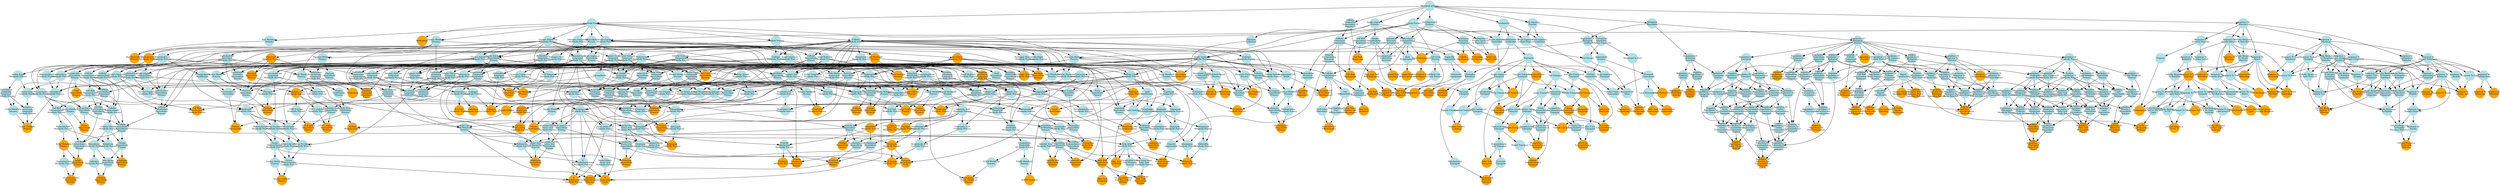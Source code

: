 digraph {
1 [style="filled", fixedsize="true", fontsize="10", shape="circle", width="0.75", fillcolor="powderblue", label="Biological_process", color="transparent"];
2 [style="filled", fixedsize="true", fontsize="10", shape="circle", width="0.75", fillcolor="powderblue", label="Metabolic Process", color="transparent"];
3 [style="filled", fixedsize="true", fontsize="10", shape="circle", width="0.75", fillcolor="powderblue", label="Single organism
Process", color="transparent"];
4 [style="filled", fixedsize="true", fontsize="10", shape="circle", width="0.75", fillcolor="powderblue", label="Single organism
Metabolic Process", color="transparent"];
5 [style="filled", fixedsize="true", fontsize="10", shape="circle", width="0.75", fillcolor="orange", label="Oxidation
reduction Process", color="transparent"];
6 [style="filled", fixedsize="true", fontsize="10", shape="circle", width="0.75", fillcolor="powderblue", label="Cellular
Component
Organization Or
Biogenesis", color="transparent"];
7 [style="filled", fixedsize="true", fontsize="10", shape="circle", width="0.75", fillcolor="powderblue", label="Cellular Process", color="transparent"];
8 [style="filled", fixedsize="true", fontsize="10", shape="circle", width="0.75", fillcolor="powderblue", label="Cell Wall
Organization Or
Biogenesis", color="transparent"];
9 [style="filled", fixedsize="true", fontsize="10", shape="circle", width="0.75", fillcolor="orange", label="Cell Wall
Biogenesis", color="transparent"];
10 [style="filled", fixedsize="true", fontsize="10", shape="circle", width="0.75", fillcolor="orange", label="Plant type Cell
Wall Biogenesis", color="transparent"];
11 [style="filled", fixedsize="true", fontsize="10", shape="circle", width="0.75", fillcolor="orange", label="Plant type
Secondary Cell
Wall Biogenesis", color="transparent"];
12 [style="filled", fixedsize="true", fontsize="10", shape="circle", width="0.75", fillcolor="powderblue", label="Primary Metabolic
Process", color="transparent"];
13 [style="filled", fixedsize="true", fontsize="10", shape="circle", width="0.75", fillcolor="powderblue", label="Organic Substance
Metabolic Process", color="transparent"];
14 [style="filled", fixedsize="true", fontsize="10", shape="circle", width="0.75", fillcolor="orange", label="Lipid Metabolic
Process", color="transparent"];
15 [style="filled", fixedsize="true", fontsize="10", shape="circle", width="0.75", fillcolor="powderblue", label="Cellular
Metabolic Process", color="transparent"];
16 [style="filled", fixedsize="true", fontsize="10", shape="circle", width="0.75", fillcolor="powderblue", label="Single organism
Cellular Process", color="transparent"];
17 [style="filled", fixedsize="true", fontsize="10", shape="circle", width="0.75", fillcolor="powderblue", label="Cellular Lipid
Metabolic Process", color="transparent"];
18 [style="filled", fixedsize="true", fontsize="10", shape="circle", width="0.75", fillcolor="powderblue", label="Isoprenoid
Metabolic Process", color="transparent"];
19 [style="filled", fixedsize="true", fontsize="10", shape="circle", width="0.75", fillcolor="powderblue", label="Terpenoid
Metabolic Process", color="transparent"];
20 [style="filled", fixedsize="true", fontsize="10", shape="circle", width="0.75", fillcolor="orange", label="Triterpenoid
Metabolic Process", color="transparent"];
21 [style="filled", fixedsize="true", fontsize="10", shape="circle", width="0.75", fillcolor="powderblue", label="Organic Cyclic
Compound
Metabolic Process", color="transparent"];
22 [style="filled", fixedsize="true", fontsize="10", shape="circle", width="0.75", fillcolor="powderblue", label="Tricyclic
Triterpenoid
Metabolic Process", color="transparent"];
23 [style="filled", fixedsize="true", fontsize="10", shape="circle", width="0.75", fillcolor="orange", label="Thalianol
Metabolic Process", color="transparent"];
24 [style="filled", fixedsize="true", fontsize="10", shape="circle", width="0.75", fillcolor="powderblue", label="Response To
Stimulus", color="transparent"];
25 [style="filled", fixedsize="true", fontsize="10", shape="circle", width="0.75", fillcolor="powderblue", label="Response To
Abiotic Stimulus", color="transparent"];
26 [style="filled", fixedsize="true", fontsize="10", shape="circle", width="0.75", fillcolor="orange", label="Response To
Karrikin", color="transparent"];
27 [style="filled", fixedsize="true", fontsize="10", shape="circle", width="0.75", fillcolor="powderblue", label="Cellular
Component
Organization", color="transparent"];
28 [style="filled", fixedsize="true", fontsize="10", shape="circle", width="0.75", fillcolor="powderblue", label="External
Encapsulating
Structure
Organization", color="transparent"];
29 [style="filled", fixedsize="true", fontsize="10", shape="circle", width="0.75", fillcolor="orange", label="Cell Wall
Organization", color="transparent"];
30 [style="filled", fixedsize="true", fontsize="10", shape="circle", width="0.75", fillcolor="powderblue", label="Cellular Aromatic
Compound
Metabolic Process", color="transparent"];
31 [style="filled", fixedsize="true", fontsize="10", shape="circle", width="0.75", fillcolor="orange", label="Secondary
Metabolic Process", color="transparent"];
32 [style="filled", fixedsize="true", fontsize="10", shape="circle", width="0.75", fillcolor="powderblue", label="Phenylpropanoid
Metabolic Process", color="transparent"];
33 [style="filled", fixedsize="true", fontsize="10", shape="circle", width="0.75", fillcolor="powderblue", label="Lignin Metabolic
Process", color="transparent"];
34 [style="filled", fixedsize="true", fontsize="10", shape="circle", width="0.75", fillcolor="powderblue", label="Catabolic Process", color="transparent"];
35 [style="filled", fixedsize="true", fontsize="10", shape="circle", width="0.75", fillcolor="powderblue", label="Cellular
Catabolic Process", color="transparent"];
36 [style="filled", fixedsize="true", fontsize="10", shape="circle", width="0.75", fillcolor="powderblue", label="Aromatic Compound
Catabolic Process", color="transparent"];
37 [style="filled", fixedsize="true", fontsize="10", shape="circle", width="0.75", fillcolor="powderblue", label="Single organism
Catabolic Process", color="transparent"];
38 [style="filled", fixedsize="true", fontsize="10", shape="circle", width="0.75", fillcolor="powderblue", label="Organic Substance
Catabolic Process", color="transparent"];
39 [style="filled", fixedsize="true", fontsize="10", shape="circle", width="0.75", fillcolor="powderblue", label="Organic Cyclic
Compound
Catabolic Process", color="transparent"];
40 [style="filled", fixedsize="true", fontsize="10", shape="circle", width="0.75", fillcolor="powderblue", label="Phenylpropanoid
Catabolic Process", color="transparent"];
41 [style="filled", fixedsize="true", fontsize="10", shape="circle", width="0.75", fillcolor="orange", label="Lignin Catabolic
Process", color="transparent"];
42 [style="filled", fixedsize="true", fontsize="10", shape="circle", width="0.75", fillcolor="powderblue", label="Biosynthetic
Process", color="transparent"];
43 [style="filled", fixedsize="true", fontsize="10", shape="circle", width="0.75", fillcolor="powderblue", label="Cellular
Biosynthetic
Process", color="transparent"];
44 [style="filled", fixedsize="true", fontsize="10", shape="circle", width="0.75", fillcolor="orange", label="Aromatic Compound
Biosynthetic
Process", color="transparent"];
45 [style="filled", fixedsize="true", fontsize="10", shape="circle", width="0.75", fillcolor="powderblue", label="Single organism
Biosynthetic
Process", color="transparent"];
46 [style="filled", fixedsize="true", fontsize="10", shape="circle", width="0.75", fillcolor="powderblue", label="Secondary
Metabolite
Biosynthetic
Process", color="transparent"];
47 [style="filled", fixedsize="true", fontsize="10", shape="circle", width="0.75", fillcolor="powderblue", label="Organic Substance
Biosynthetic
Process", color="transparent"];
48 [style="filled", fixedsize="true", fontsize="10", shape="circle", width="0.75", fillcolor="powderblue", label="Organic Cyclic
Compound
Biosynthetic
Process", color="transparent"];
49 [style="filled", fixedsize="true", fontsize="10", shape="circle", width="0.75", fillcolor="powderblue", label="Phenylpropanoid
Biosynthetic
Process", color="transparent"];
50 [style="filled", fixedsize="true", fontsize="10", shape="circle", width="0.75", fillcolor="orange", label="Suberin
Biosynthetic
Process", color="transparent"];
51 [style="filled", fixedsize="true", fontsize="10", shape="circle", width="0.75", fillcolor="powderblue", label="Small Molecule
Metabolic Process", color="transparent"];
52 [style="filled", fixedsize="true", fontsize="10", shape="circle", width="0.75", fillcolor="powderblue", label="Organic Acid
Metabolic Process", color="transparent"];
53 [style="filled", fixedsize="true", fontsize="10", shape="circle", width="0.75", fillcolor="powderblue", label="Oxoacid Metabolic
Process", color="transparent"];
54 [style="filled", fixedsize="true", fontsize="10", shape="circle", width="0.75", fillcolor="powderblue", label="Nitrogen Compound
Metabolic Process", color="transparent"];
55 [style="filled", fixedsize="true", fontsize="10", shape="circle", width="0.75", fillcolor="powderblue", label="Nitrate Metabolic
Process", color="transparent"];
56 [style="filled", fixedsize="true", fontsize="10", shape="circle", width="0.75", fillcolor="powderblue", label="Nitrogen Cycle
Metabolic Process", color="transparent"];
57 [style="filled", fixedsize="true", fontsize="10", shape="circle", width="0.75", fillcolor="orange", label="Nitrate
Assimilation", color="transparent"];
58 [style="filled", fixedsize="true", fontsize="10", shape="circle", width="0.75", fillcolor="orange", label="Lignin
Biosynthetic
Process", color="transparent"];
59 [style="filled", fixedsize="true", fontsize="10", shape="circle", width="0.75", fillcolor="orange", label="Flavonoid
Metabolic Process", color="transparent"];
60 [style="filled", fixedsize="true", fontsize="10", shape="circle", width="0.75", fillcolor="orange", label="Flavonoid
Biosynthetic
Process", color="transparent"];
61 [style="filled", fixedsize="true", fontsize="10", shape="circle", width="0.75", fillcolor="powderblue", label="Developmental
Process", color="transparent"];
62 [style="filled", fixedsize="true", fontsize="10", shape="circle", width="0.75", fillcolor="powderblue", label="Single organism
Developmental
Process", color="transparent"];
63 [style="filled", fixedsize="true", fontsize="10", shape="circle", width="0.75", fillcolor="powderblue", label="Cellular
Developmental
Process", color="transparent"];
64 [style="filled", fixedsize="true", fontsize="10", shape="circle", width="0.75", fillcolor="powderblue", label="Cell
Differentiation", color="transparent"];
65 [style="filled", fixedsize="true", fontsize="10", shape="circle", width="0.75", fillcolor="orange", label="Xylem Vessel
Member Cell
Differentiation", color="transparent"];
66 [style="filled", fixedsize="true", fontsize="10", shape="circle", width="0.75", fillcolor="orange", label="Lipid Catabolic
Process", color="transparent"];
67 [style="filled", fixedsize="true", fontsize="10", shape="circle", width="0.75", fillcolor="powderblue", label="Steroid Metabolic
Process", color="transparent"];
68 [style="filled", fixedsize="true", fontsize="10", shape="circle", width="0.75", fillcolor="powderblue", label="Lipid
Biosynthetic
Process", color="transparent"];
69 [style="filled", fixedsize="true", fontsize="10", shape="circle", width="0.75", fillcolor="powderblue", label="Steroid
Biosynthetic
Process", color="transparent"];
70 [style="filled", fixedsize="true", fontsize="10", shape="circle", width="0.75", fillcolor="powderblue", label="Organic Hydroxy
Compound
Metabolic Process", color="transparent"];
71 [style="filled", fixedsize="true", fontsize="10", shape="circle", width="0.75", fillcolor="powderblue", label="Phytosteroid
Metabolic Process", color="transparent"];
72 [style="filled", fixedsize="true", fontsize="10", shape="circle", width="0.75", fillcolor="powderblue", label="Organic Hydroxy
Compound
Biosynthetic
Process", color="transparent"];
73 [style="filled", fixedsize="true", fontsize="10", shape="circle", width="0.75", fillcolor="powderblue", label="Phytosteroid
Biosynthetic
Process", color="transparent"];
74 [style="filled", fixedsize="true", fontsize="10", shape="circle", width="0.75", fillcolor="powderblue", label="Biological
Regulation", color="transparent"];
75 [style="filled", fixedsize="true", fontsize="10", shape="circle", width="0.75", fillcolor="powderblue", label="Regulation Of
Biological
Quality", color="transparent"];
76 [style="filled", fixedsize="true", fontsize="10", shape="circle", width="0.75", fillcolor="powderblue", label="Hormone Metabolic
Process", color="transparent"];
77 [style="filled", fixedsize="true", fontsize="10", shape="circle", width="0.75", fillcolor="powderblue", label="Brassinosteroid
Metabolic Process", color="transparent"];
78 [style="filled", fixedsize="true", fontsize="10", shape="circle", width="0.75", fillcolor="powderblue", label="Hormone
Biosynthetic
Process", color="transparent"];
79 [style="filled", fixedsize="true", fontsize="10", shape="circle", width="0.75", fillcolor="orange", label="Brassinosteroid
Biosynthetic
Process", color="transparent"];
80 [style="filled", fixedsize="true", fontsize="10", shape="circle", width="0.75", fillcolor="powderblue", label="Pigment Metabolic
Process", color="transparent"];
81 [style="filled", fixedsize="true", fontsize="10", shape="circle", width="0.75", fillcolor="powderblue", label="Pigment
Biosynthetic
Process", color="transparent"];
82 [style="filled", fixedsize="true", fontsize="10", shape="circle", width="0.75", fillcolor="powderblue", label="Flavone Metabolic
Process", color="transparent"];
83 [style="filled", fixedsize="true", fontsize="10", shape="circle", width="0.75", fillcolor="powderblue", label="Flavone
Biosynthetic
Process", color="transparent"];
84 [style="filled", fixedsize="true", fontsize="10", shape="circle", width="0.75", fillcolor="powderblue", label="Flavonol
Metabolic Process", color="transparent"];
85 [style="filled", fixedsize="true", fontsize="10", shape="circle", width="0.75", fillcolor="orange", label="Flavonol
Biosynthetic
Process", color="transparent"];
86 [style="filled", fixedsize="true", fontsize="10", shape="circle", width="0.75", fillcolor="powderblue", label="Phosphorus
Metabolic Process", color="transparent"];
87 [style="filled", fixedsize="true", fontsize="10", shape="circle", width="0.75", fillcolor="orange", label="Phosphate
containing
Compound
Metabolic Process", color="transparent"];
88 [style="filled", fixedsize="true", fontsize="10", shape="circle", width="0.75", fillcolor="powderblue", label="Organophosphate
Metabolic Process", color="transparent"];
89 [style="filled", fixedsize="true", fontsize="10", shape="circle", width="0.75", fillcolor="powderblue", label="Phospholipid
Metabolic Process", color="transparent"];
90 [style="filled", fixedsize="true", fontsize="10", shape="circle", width="0.75", fillcolor="powderblue", label="Phosphatidylinositol
Metabolic Process", color="transparent"];
91 [style="filled", fixedsize="true", fontsize="10", shape="circle", width="0.75", fillcolor="powderblue", label="Lipid
Modification", color="transparent"];
92 [style="filled", fixedsize="true", fontsize="10", shape="circle", width="0.75", fillcolor="powderblue", label="Phospholipid
Dephosphorylation", color="transparent"];
93 [style="filled", fixedsize="true", fontsize="10", shape="circle", width="0.75", fillcolor="orange", label="Phosphatidylinositol
Dephosphorylation", color="transparent"];
94 [style="filled", fixedsize="true", fontsize="10", shape="circle", width="0.75", fillcolor="powderblue", label="Monoterpenoid
Metabolic Process", color="transparent"];
95 [style="filled", fixedsize="true", fontsize="10", shape="circle", width="0.75", fillcolor="powderblue", label="Isoprenoid
Biosynthetic
Process", color="transparent"];
96 [style="filled", fixedsize="true", fontsize="10", shape="circle", width="0.75", fillcolor="powderblue", label="Terpenoid
Biosynthetic
Process", color="transparent"];
97 [style="filled", fixedsize="true", fontsize="10", shape="circle", width="0.75", fillcolor="orange", label="Monoterpenoid
Biosynthetic
Process", color="transparent"];
98 [style="filled", fixedsize="true", fontsize="10", shape="circle", width="0.75", fillcolor="orange", label="Sterol Metabolic
Process", color="transparent"];
99 [style="filled", fixedsize="true", fontsize="10", shape="circle", width="0.75", fillcolor="powderblue", label="Cell Cycle
Process", color="transparent"];
100 [style="filled", fixedsize="true", fontsize="10", shape="circle", width="0.75", fillcolor="powderblue", label="Mitotic Cell
Cycle Process", color="transparent"];
101 [style="filled", fixedsize="true", fontsize="10", shape="circle", width="0.75", fillcolor="orange", label="Plant type
Primary Cell Wall
Biogenesis", color="transparent"];
102 [style="filled", fixedsize="true", fontsize="10", shape="circle", width="0.75", fillcolor="powderblue", label="Regulation Of
Biological
Process", color="transparent"];
103 [style="filled", fixedsize="true", fontsize="10", shape="circle", width="0.75", fillcolor="powderblue", label="Regulation Of
Cellular
Component
Biogenesis", color="transparent"];
104 [style="filled", fixedsize="true", fontsize="10", shape="circle", width="0.75", fillcolor="powderblue", label="Regulation Of
Cellular Process", color="transparent"];
105 [style="filled", fixedsize="true", fontsize="10", shape="circle", width="0.75", fillcolor="powderblue", label="Regulation Of
Cell Wall
Organization Or
Biogenesis", color="transparent"];
106 [style="filled", fixedsize="true", fontsize="10", shape="circle", width="0.75", fillcolor="orange", label="Regulation Of
Secondary Cell
Wall Biogenesis", color="transparent"];
107 [style="filled", fixedsize="true", fontsize="10", shape="circle", width="0.75", fillcolor="powderblue", label="Carboxylic Acid
Metabolic Process", color="transparent"];
108 [style="filled", fixedsize="true", fontsize="10", shape="circle", width="0.75", fillcolor="powderblue", label="Organonitrogen
Compound
Metabolic Process", color="transparent"];
109 [style="filled", fixedsize="true", fontsize="10", shape="circle", width="0.75", fillcolor="powderblue", label="Cellular Amino
Acid Metabolic
Process", color="transparent"];
110 [style="filled", fixedsize="true", fontsize="10", shape="circle", width="0.75", fillcolor="powderblue", label="Alpha amino Acid
Metabolic Process", color="transparent"];
111 [style="filled", fixedsize="true", fontsize="10", shape="circle", width="0.75", fillcolor="powderblue", label="Glutamine Family
Amino Acid
Metabolic Process", color="transparent"];
112 [style="filled", fixedsize="true", fontsize="10", shape="circle", width="0.75", fillcolor="powderblue", label="Dicarboxylic Acid
Metabolic Process", color="transparent"];
113 [style="filled", fixedsize="true", fontsize="10", shape="circle", width="0.75", fillcolor="orange", label="Glutamate
Metabolic Process", color="transparent"];
114 [style="filled", fixedsize="true", fontsize="10", shape="circle", width="0.75", fillcolor="powderblue", label="Small Molecule
Biosynthetic
Process", color="transparent"];
115 [style="filled", fixedsize="true", fontsize="10", shape="circle", width="0.75", fillcolor="powderblue", label="Organic Acid
Biosynthetic
Process", color="transparent"];
116 [style="filled", fixedsize="true", fontsize="10", shape="circle", width="0.75", fillcolor="powderblue", label="Organonitrogen
Compound
Biosynthetic
Process", color="transparent"];
117 [style="filled", fixedsize="true", fontsize="10", shape="circle", width="0.75", fillcolor="powderblue", label="Alpha amino Acid
Biosynthetic
Process", color="transparent"];
118 [style="filled", fixedsize="true", fontsize="10", shape="circle", width="0.75", fillcolor="powderblue", label="Glutamine Family
Amino Acid
Biosynthetic
Process", color="transparent"];
119 [style="filled", fixedsize="true", fontsize="10", shape="circle", width="0.75", fillcolor="powderblue", label="Carboxylic Acid
Biosynthetic
Process", color="transparent"];
120 [style="filled", fixedsize="true", fontsize="10", shape="circle", width="0.75", fillcolor="powderblue", label="Dicarboxylic Acid
Biosynthetic
Process", color="transparent"];
121 [style="filled", fixedsize="true", fontsize="10", shape="circle", width="0.75", fillcolor="orange", label="Glutamate
Biosynthetic
Process", color="transparent"];
122 [style="filled", fixedsize="true", fontsize="10", shape="circle", width="0.75", fillcolor="orange", label="L glutamate
Biosynthetic
Process", color="transparent"];
123 [style="filled", fixedsize="true", fontsize="10", shape="circle", width="0.75", fillcolor="powderblue", label="Glutamine
Metabolic Process", color="transparent"];
124 [style="filled", fixedsize="true", fontsize="10", shape="circle", width="0.75", fillcolor="powderblue", label="Nitrogen
Utilization", color="transparent"];
125 [style="filled", fixedsize="true", fontsize="10", shape="circle", width="0.75", fillcolor="orange", label="Ammonia
Assimilation
Cycle", color="transparent"];
126 [style="filled", fixedsize="true", fontsize="10", shape="circle", width="0.75", fillcolor="powderblue", label="Homeostatic
Process", color="transparent"];
127 [style="filled", fixedsize="true", fontsize="10", shape="circle", width="0.75", fillcolor="powderblue", label="Chemical
Homeostasis", color="transparent"];
128 [style="filled", fixedsize="true", fontsize="10", shape="circle", width="0.75", fillcolor="powderblue", label="Lipid Homeostasis", color="transparent"];
129 [style="filled", fixedsize="true", fontsize="10", shape="circle", width="0.75", fillcolor="orange", label="Brassinosteroid
Homeostasis", color="transparent"];
130 [style="filled", fixedsize="true", fontsize="10", shape="circle", width="0.75", fillcolor="powderblue", label="Macromolecule
Metabolic Process", color="transparent"];
131 [style="filled", fixedsize="true", fontsize="10", shape="circle", width="0.75", fillcolor="powderblue", label="Macromolecule
Biosynthetic
Process", color="transparent"];
132 [style="filled", fixedsize="true", fontsize="10", shape="circle", width="0.75", fillcolor="orange", label="Cutin
Biosynthetic
Process", color="transparent"];
133 [style="filled", fixedsize="true", fontsize="10", shape="circle", width="0.75", fillcolor="powderblue", label="Monocarboxylic
Acid Metabolic
Process", color="transparent"];
134 [style="filled", fixedsize="true", fontsize="10", shape="circle", width="0.75", fillcolor="powderblue", label="Fatty Acid
Metabolic Process", color="transparent"];
135 [style="filled", fixedsize="true", fontsize="10", shape="circle", width="0.75", fillcolor="powderblue", label="Monocarboxylic
Acid Biosynthetic
Process", color="transparent"];
136 [style="filled", fixedsize="true", fontsize="10", shape="circle", width="0.75", fillcolor="orange", label="Fatty Acid
Biosynthetic
Process", color="transparent"];
137 [style="filled", fixedsize="true", fontsize="10", shape="circle", width="0.75", fillcolor="orange", label="Fatty Acid
Elongation", color="transparent"];
138 [style="filled", fixedsize="true", fontsize="10", shape="circle", width="0.75", fillcolor="orange", label="Carbohydrate
Metabolic Process", color="transparent"];
139 [style="filled", fixedsize="true", fontsize="10", shape="circle", width="0.75", fillcolor="powderblue", label="Polysaccharide
Metabolic Process", color="transparent"];
140 [style="filled", fixedsize="true", fontsize="10", shape="circle", width="0.75", fillcolor="powderblue", label="Cellular
Macromolecule
Metabolic Process", color="transparent"];
141 [style="filled", fixedsize="true", fontsize="10", shape="circle", width="0.75", fillcolor="powderblue", label="Cell Wall
Macromolecule
Metabolic Process", color="transparent"];
142 [style="filled", fixedsize="true", fontsize="10", shape="circle", width="0.75", fillcolor="powderblue", label="Cell Wall
Polysaccharide
Metabolic Process", color="transparent"];
143 [style="filled", fixedsize="true", fontsize="10", shape="circle", width="0.75", fillcolor="powderblue", label="Hemicellulose
Metabolic Process", color="transparent"];
144 [style="filled", fixedsize="true", fontsize="10", shape="circle", width="0.75", fillcolor="orange", label="Xylan Metabolic
Process", color="transparent"];
145 [style="filled", fixedsize="true", fontsize="10", shape="circle", width="0.75", fillcolor="powderblue", label="Single organism
Carbohydrate
Metabolic Process", color="transparent"];
146 [style="filled", fixedsize="true", fontsize="10", shape="circle", width="0.75", fillcolor="powderblue", label="Carbohydrate
Biosynthetic
Process", color="transparent"];
147 [style="filled", fixedsize="true", fontsize="10", shape="circle", width="0.75", fillcolor="powderblue", label="Polysaccharide
Biosynthetic
Process", color="transparent"];
148 [style="filled", fixedsize="true", fontsize="10", shape="circle", width="0.75", fillcolor="powderblue", label="Cellular
Carbohydrate
Metabolic Process", color="transparent"];
149 [style="filled", fixedsize="true", fontsize="10", shape="circle", width="0.75", fillcolor="powderblue", label="Cellular
Carbohydrate
Biosynthetic
Process", color="transparent"];
150 [style="filled", fixedsize="true", fontsize="10", shape="circle", width="0.75", fillcolor="powderblue", label="Cellular
Macromolecule
Biosynthetic
Process", color="transparent"];
151 [style="filled", fixedsize="true", fontsize="10", shape="circle", width="0.75", fillcolor="powderblue", label="Cellular
Polysaccharide
Metabolic Process", color="transparent"];
152 [style="filled", fixedsize="true", fontsize="10", shape="circle", width="0.75", fillcolor="powderblue", label="Cellular
Polysaccharide
Biosynthetic
Process", color="transparent"];
153 [style="filled", fixedsize="true", fontsize="10", shape="circle", width="0.75", fillcolor="powderblue", label="Cell Wall
Macromolecule
Biosynthetic
Process", color="transparent"];
154 [style="filled", fixedsize="true", fontsize="10", shape="circle", width="0.75", fillcolor="powderblue", label="Cell Wall
Polysaccharide
Biosynthetic
Process", color="transparent"];
155 [style="filled", fixedsize="true", fontsize="10", shape="circle", width="0.75", fillcolor="orange", label="Xylan
Biosynthetic
Process", color="transparent"];
156 [style="filled", fixedsize="true", fontsize="10", shape="circle", width="0.75", fillcolor="powderblue", label="Localization", color="transparent"];
157 [style="filled", fixedsize="true", fontsize="10", shape="circle", width="0.75", fillcolor="powderblue", label="Establishment Of
Localization", color="transparent"];
158 [style="filled", fixedsize="true", fontsize="10", shape="circle", width="0.75", fillcolor="powderblue", label="Transport", color="transparent"];
159 [style="filled", fixedsize="true", fontsize="10", shape="circle", width="0.75", fillcolor="powderblue", label="Nitrogen Compound
Transport", color="transparent"];
160 [style="filled", fixedsize="true", fontsize="10", shape="circle", width="0.75", fillcolor="powderblue", label="Organic Substance
Transport", color="transparent"];
161 [style="filled", fixedsize="true", fontsize="10", shape="circle", width="0.75", fillcolor="powderblue", label="Peptide Transport", color="transparent"];
162 [style="filled", fixedsize="true", fontsize="10", shape="circle", width="0.75", fillcolor="orange", label="Oligopeptide
Transport", color="transparent"];
163 [style="filled", fixedsize="true", fontsize="10", shape="circle", width="0.75", fillcolor="powderblue", label="Response To
Chemical", color="transparent"];
164 [style="filled", fixedsize="true", fontsize="10", shape="circle", width="0.75", fillcolor="powderblue", label="Response To
Organic Substance", color="transparent"];
165 [style="filled", fixedsize="true", fontsize="10", shape="circle", width="0.75", fillcolor="powderblue", label="Response To
Oxygen containing
Compound", color="transparent"];
166 [style="filled", fixedsize="true", fontsize="10", shape="circle", width="0.75", fillcolor="powderblue", label="Response To
Carbohydrate", color="transparent"];
167 [style="filled", fixedsize="true", fontsize="10", shape="circle", width="0.75", fillcolor="orange", label="Response To
Mannose", color="transparent"];
168 [style="filled", fixedsize="true", fontsize="10", shape="circle", width="0.75", fillcolor="powderblue", label="Cellular Nitrogen
Compound
Metabolic Process", color="transparent"];
169 [style="filled", fixedsize="true", fontsize="10", shape="circle", width="0.75", fillcolor="powderblue", label="Heterocycle
Metabolic Process", color="transparent"];
170 [style="filled", fixedsize="true", fontsize="10", shape="circle", width="0.75", fillcolor="powderblue", label="Nucleobase
containing
Compound
Metabolic Process", color="transparent"];
171 [style="filled", fixedsize="true", fontsize="10", shape="circle", width="0.75", fillcolor="powderblue", label="Carbohydrate
Derivative
Metabolic Process", color="transparent"];
172 [style="filled", fixedsize="true", fontsize="10", shape="circle", width="0.75", fillcolor="orange", label="Nucleotide sugar
Metabolic Process", color="transparent"];
173 [style="filled", fixedsize="true", fontsize="10", shape="circle", width="0.75", fillcolor="powderblue", label="Cellular Glucan
Metabolic Process", color="transparent"];
174 [style="filled", fixedsize="true", fontsize="10", shape="circle", width="0.75", fillcolor="powderblue", label="Beta glucan
Metabolic Process", color="transparent"];
175 [style="filled", fixedsize="true", fontsize="10", shape="circle", width="0.75", fillcolor="powderblue", label="Cellulose
Metabolic Process", color="transparent"];
176 [style="filled", fixedsize="true", fontsize="10", shape="circle", width="0.75", fillcolor="powderblue", label="Glucan
Biosynthetic
Process", color="transparent"];
177 [style="filled", fixedsize="true", fontsize="10", shape="circle", width="0.75", fillcolor="powderblue", label="Beta glucan
Biosynthetic
Process", color="transparent"];
178 [style="filled", fixedsize="true", fontsize="10", shape="circle", width="0.75", fillcolor="orange", label="Cellulose
Biosynthetic
Process", color="transparent"];
179 [style="filled", fixedsize="true", fontsize="10", shape="circle", width="0.75", fillcolor="orange", label="Transmembrane
Transport", color="transparent"];
180 [style="filled", fixedsize="true", fontsize="10", shape="circle", width="0.75", fillcolor="powderblue", label="Cellular Hormone
Metabolic Process", color="transparent"];
181 [style="filled", fixedsize="true", fontsize="10", shape="circle", width="0.75", fillcolor="powderblue", label="Indole containing
Compound
Metabolic Process", color="transparent"];
182 [style="filled", fixedsize="true", fontsize="10", shape="circle", width="0.75", fillcolor="powderblue", label="Cellular Amide
Metabolic Process", color="transparent"];
183 [style="filled", fixedsize="true", fontsize="10", shape="circle", width="0.75", fillcolor="powderblue", label="Melatonin
Metabolic Process", color="transparent"];
184 [style="filled", fixedsize="true", fontsize="10", shape="circle", width="0.75", fillcolor="powderblue", label="Heterocycle
Biosynthetic
Process", color="transparent"];
185 [style="filled", fixedsize="true", fontsize="10", shape="circle", width="0.75", fillcolor="powderblue", label="Cellular Nitrogen
Compound
Biosynthetic
Process", color="transparent"];
186 [style="filled", fixedsize="true", fontsize="10", shape="circle", width="0.75", fillcolor="powderblue", label="Indole containing
Compound
Biosynthetic
Process", color="transparent"];
187 [style="filled", fixedsize="true", fontsize="10", shape="circle", width="0.75", fillcolor="powderblue", label="Amide
Biosynthetic
Process", color="transparent"];
188 [style="filled", fixedsize="true", fontsize="10", shape="circle", width="0.75", fillcolor="orange", label="Melatonin
Biosynthetic
Process", color="transparent"];
189 [style="filled", fixedsize="true", fontsize="10", shape="circle", width="0.75", fillcolor="powderblue", label="Ion Transport", color="transparent"];
190 [style="filled", fixedsize="true", fontsize="10", shape="circle", width="0.75", fillcolor="powderblue", label="Anion Transport", color="transparent"];
191 [style="filled", fixedsize="true", fontsize="10", shape="circle", width="0.75", fillcolor="powderblue", label="Inorganic Anion
Transport", color="transparent"];
192 [style="filled", fixedsize="true", fontsize="10", shape="circle", width="0.75", fillcolor="orange", label="Nitrate Transport", color="transparent"];
193 [style="filled", fixedsize="true", fontsize="10", shape="circle", width="0.75", fillcolor="powderblue", label="Developmental
Process Involved
In Reproduction", color="transparent"];
194 [style="filled", fixedsize="true", fontsize="10", shape="circle", width="0.75", fillcolor="powderblue", label="Anatomical
Structure
Development", color="transparent"];
195 [style="filled", fixedsize="true", fontsize="10", shape="circle", width="0.75", fillcolor="orange", label="Seed Coat
Development", color="transparent"];
196 [style="filled", fixedsize="true", fontsize="10", shape="circle", width="0.75", fillcolor="powderblue", label="Nucleobase
containing
Compound
Biosynthetic
Process", color="transparent"];
197 [style="filled", fixedsize="true", fontsize="10", shape="circle", width="0.75", fillcolor="powderblue", label="Carbohydrate
Derivative
Biosynthetic
Process", color="transparent"];
198 [style="filled", fixedsize="true", fontsize="10", shape="circle", width="0.75", fillcolor="powderblue", label="Nucleotide sugar
Biosynthetic
Process", color="transparent"];
199 [style="filled", fixedsize="true", fontsize="10", shape="circle", width="0.75", fillcolor="powderblue", label="UDP L arabinose
Metabolic Process", color="transparent"];
200 [style="filled", fixedsize="true", fontsize="10", shape="circle", width="0.75", fillcolor="orange", label="UDP L arabinose
Biosynthetic
Process", color="transparent"];
201 [style="filled", fixedsize="true", fontsize="10", shape="circle", width="0.75", fillcolor="powderblue", label="Extracellular
Polysaccharide
Biosynthetic
Process", color="transparent"];
202 [style="filled", fixedsize="true", fontsize="10", shape="circle", width="0.75", fillcolor="powderblue", label="Capsule
Organization", color="transparent"];
203 [style="filled", fixedsize="true", fontsize="10", shape="circle", width="0.75", fillcolor="orange", label="Capsule
Polysaccharide
Biosynthetic
Process", color="transparent"];
204 [style="filled", fixedsize="true", fontsize="10", shape="circle", width="0.75", fillcolor="powderblue", label="Lignan Metabolic
Process", color="transparent"];
205 [style="filled", fixedsize="true", fontsize="10", shape="circle", width="0.75", fillcolor="orange", label="Lignan
Biosynthetic
Process", color="transparent"];
206 [style="filled", fixedsize="true", fontsize="10", shape="circle", width="0.75", fillcolor="powderblue", label="Response To
Radiation", color="transparent"];
207 [style="filled", fixedsize="true", fontsize="10", shape="circle", width="0.75", fillcolor="orange", label="Response To Light
Stimulus", color="transparent"];
208 [style="filled", fixedsize="true", fontsize="10", shape="circle", width="0.75", fillcolor="powderblue", label="Positive
Regulation Of
Biological
Process", color="transparent"];
209 [style="filled", fixedsize="true", fontsize="10", shape="circle", width="0.75", fillcolor="powderblue", label="Positive
Regulation Of
Cellular
Component
Biogenesis", color="transparent"];
210 [style="filled", fixedsize="true", fontsize="10", shape="circle", width="0.75", fillcolor="powderblue", label="Positive
Regulation Of
Cellular Process", color="transparent"];
211 [style="filled", fixedsize="true", fontsize="10", shape="circle", width="0.75", fillcolor="powderblue", label="Positive
Regulation Of
Cell Wall
Organization Or
Biogenesis", color="transparent"];
212 [style="filled", fixedsize="true", fontsize="10", shape="circle", width="0.75", fillcolor="orange", label="Positive
Regulation Of
Secondary Cell
Wall Biogenesis", color="transparent"];
213 [style="filled", fixedsize="true", fontsize="10", shape="circle", width="0.75", fillcolor="powderblue", label="Glucuronoxylan
Metabolic Process", color="transparent"];
214 [style="filled", fixedsize="true", fontsize="10", shape="circle", width="0.75", fillcolor="orange", label="Glucuronoxylan
Biosynthetic
Process", color="transparent"];
215 [style="filled", fixedsize="true", fontsize="10", shape="circle", width="0.75", fillcolor="orange", label="Protoxylem
Development", color="transparent"];
216 [style="filled", fixedsize="true", fontsize="10", shape="circle", width="0.75", fillcolor="powderblue", label="Anatomical
Structure
Morphogenesis", color="transparent"];
217 [style="filled", fixedsize="true", fontsize="10", shape="circle", width="0.75", fillcolor="powderblue", label="Single
multicellular
Organism Process", color="transparent"];
218 [style="filled", fixedsize="true", fontsize="10", shape="circle", width="0.75", fillcolor="powderblue", label="Morphogenesis Of
A Branching
Structure", color="transparent"];
219 [style="filled", fixedsize="true", fontsize="10", shape="circle", width="0.75", fillcolor="orange", label="Lateral Root
Branching", color="transparent"];
220 [style="filled", fixedsize="true", fontsize="10", shape="circle", width="0.75", fillcolor="powderblue", label="Cofactor
Metabolic Process", color="transparent"];
221 [style="filled", fixedsize="true", fontsize="10", shape="circle", width="0.75", fillcolor="powderblue", label="Coenzyme
Metabolic Process", color="transparent"];
222 [style="filled", fixedsize="true", fontsize="10", shape="circle", width="0.75", fillcolor="powderblue", label="Sulfur Compound
Metabolic Process", color="transparent"];
223 [style="filled", fixedsize="true", fontsize="10", shape="circle", width="0.75", fillcolor="powderblue", label="Thioester
Metabolic Process", color="transparent"];
224 [style="filled", fixedsize="true", fontsize="10", shape="circle", width="0.75", fillcolor="powderblue", label="Acyl CoA
Metabolic Process", color="transparent"];
225 [style="filled", fixedsize="true", fontsize="10", shape="circle", width="0.75", fillcolor="orange", label="Long chain Fatty
acyl CoA
Metabolic Process", color="transparent"];
226 [style="filled", fixedsize="true", fontsize="10", shape="circle", width="0.75", fillcolor="powderblue", label="Protein Metabolic
Process", color="transparent"];
227 [style="filled", fixedsize="true", fontsize="10", shape="circle", width="0.75", fillcolor="powderblue", label="Macromolecule
Modification", color="transparent"];
228 [style="filled", fixedsize="true", fontsize="10", shape="circle", width="0.75", fillcolor="powderblue", label="Protein
Modification
Process", color="transparent"];
229 [style="filled", fixedsize="true", fontsize="10", shape="circle", width="0.75", fillcolor="powderblue", label="Cellular Protein
Metabolic Process", color="transparent"];
230 [style="filled", fixedsize="true", fontsize="10", shape="circle", width="0.75", fillcolor="powderblue", label="Cellular Protein
Modification
Process", color="transparent"];
231 [style="filled", fixedsize="true", fontsize="10", shape="circle", width="0.75", fillcolor="orange", label="Phosphorylation", color="transparent"];
232 [style="filled", fixedsize="true", fontsize="10", shape="circle", width="0.75", fillcolor="orange", label="Protein
Phosphorylation", color="transparent"];
233 [style="filled", fixedsize="true", fontsize="10", shape="circle", width="0.75", fillcolor="powderblue", label="Response To
Endogenous
Stimulus", color="transparent"];
234 [style="filled", fixedsize="true", fontsize="10", shape="circle", width="0.75", fillcolor="powderblue", label="Response To
Hormone", color="transparent"];
235 [style="filled", fixedsize="true", fontsize="10", shape="circle", width="0.75", fillcolor="orange", label="Response To
Cytokinin", color="transparent"];
236 [style="filled", fixedsize="true", fontsize="10", shape="circle", width="0.75", fillcolor="powderblue", label="Organelle
Organization", color="transparent"];
237 [style="filled", fixedsize="true", fontsize="10", shape="circle", width="0.75", fillcolor="powderblue", label="Chloroplast
Relocation", color="transparent"];
238 [style="filled", fixedsize="true", fontsize="10", shape="circle", width="0.75", fillcolor="orange", label="Chloroplast
Accumulation
Movement", color="transparent"];
239 [style="filled", fixedsize="true", fontsize="10", shape="circle", width="0.75", fillcolor="powderblue", label="Response To
Stress", color="transparent"];
240 [style="filled", fixedsize="true", fontsize="10", shape="circle", width="0.75", fillcolor="powderblue", label="Response To Toxic
Substance", color="transparent"];
241 [style="filled", fixedsize="true", fontsize="10", shape="circle", width="0.75", fillcolor="orange", label="Response To
Herbicide", color="transparent"];
242 [style="filled", fixedsize="true", fontsize="10", shape="circle", width="0.75", fillcolor="powderblue", label="Response To UV", color="transparent"];
243 [style="filled", fixedsize="true", fontsize="10", shape="circle", width="0.75", fillcolor="orange", label="Response To UV B", color="transparent"];
244 [style="filled", fixedsize="true", fontsize="10", shape="circle", width="0.75", fillcolor="powderblue", label="Response To Red
Or Far Red Light", color="transparent"];
245 [style="filled", fixedsize="true", fontsize="10", shape="circle", width="0.75", fillcolor="orange", label="Response To Red
Light", color="transparent"];
246 [style="filled", fixedsize="true", fontsize="10", shape="circle", width="0.75", fillcolor="orange", label="Chloroplast
Avoidance
Movement", color="transparent"];
247 [style="filled", fixedsize="true", fontsize="10", shape="circle", width="0.75", fillcolor="powderblue", label="Signal
Transduction", color="transparent"];
248 [style="filled", fixedsize="true", fontsize="10", shape="circle", width="0.75", fillcolor="orange", label="Transmembrane
Receptor Protein
Tyrosine Kinase
Signaling Pathway", color="transparent"];
249 [style="filled", fixedsize="true", fontsize="10", shape="circle", width="0.75", fillcolor="powderblue", label="Nucleobase
containing Small
Molecule
Metabolic Process", color="transparent"];
250 [style="filled", fixedsize="true", fontsize="10", shape="circle", width="0.75", fillcolor="powderblue", label="Nucleoside
Phosphate
Metabolic Process", color="transparent"];
251 [style="filled", fixedsize="true", fontsize="10", shape="circle", width="0.75", fillcolor="powderblue", label="Pyridine
containing
Compound
Metabolic Process", color="transparent"];
252 [style="filled", fixedsize="true", fontsize="10", shape="circle", width="0.75", fillcolor="powderblue", label="Pyridine
Nucleotide
Metabolic Process", color="transparent"];
253 [style="filled", fixedsize="true", fontsize="10", shape="circle", width="0.75", fillcolor="powderblue", label="Nicotinamide
Nucleotide
Metabolic Process", color="transparent"];
254 [style="filled", fixedsize="true", fontsize="10", shape="circle", width="0.75", fillcolor="powderblue", label="NADH Metabolic
Process", color="transparent"];
255 [style="filled", fixedsize="true", fontsize="10", shape="circle", width="0.75", fillcolor="orange", label="NADH Oxidation", color="transparent"];
256 [style="filled", fixedsize="true", fontsize="10", shape="circle", width="0.75", fillcolor="powderblue", label="Extracellular
Structure
Organization", color="transparent"];
257 [style="filled", fixedsize="true", fontsize="10", shape="circle", width="0.75", fillcolor="orange", label="Extracellular
Matrix
Organization", color="transparent"];
258 [style="filled", fixedsize="true", fontsize="10", shape="circle", width="0.75", fillcolor="orange", label="Auxin Homeostasis", color="transparent"];
259 [style="filled", fixedsize="true", fontsize="10", shape="circle", width="0.75", fillcolor="powderblue", label="Regulation Of
Metabolic Process", color="transparent"];
260 [style="filled", fixedsize="true", fontsize="10", shape="circle", width="0.75", fillcolor="powderblue", label="Regulation Of
Biosynthetic
Process", color="transparent"];
261 [style="filled", fixedsize="true", fontsize="10", shape="circle", width="0.75", fillcolor="powderblue", label="Positive
Regulation Of
Metabolic Process", color="transparent"];
262 [style="filled", fixedsize="true", fontsize="10", shape="circle", width="0.75", fillcolor="powderblue", label="Positive
Regulation Of
Biosynthetic
Process", color="transparent"];
263 [style="filled", fixedsize="true", fontsize="10", shape="circle", width="0.75", fillcolor="powderblue", label="Regulation Of
Cellular
Metabolic Process", color="transparent"];
264 [style="filled", fixedsize="true", fontsize="10", shape="circle", width="0.75", fillcolor="powderblue", label="Positive
Regulation Of
Cellular
Metabolic Process", color="transparent"];
265 [style="filled", fixedsize="true", fontsize="10", shape="circle", width="0.75", fillcolor="powderblue", label="Regulation Of
Cellular
Biosynthetic
Process", color="transparent"];
266 [style="filled", fixedsize="true", fontsize="10", shape="circle", width="0.75", fillcolor="powderblue", label="Positive
Regulation Of
Cellular
Biosynthetic
Process", color="transparent"];
267 [style="filled", fixedsize="true", fontsize="10", shape="circle", width="0.75", fillcolor="powderblue", label="Regulation Of
Vitamin Metabolic
Process", color="transparent"];
268 [style="filled", fixedsize="true", fontsize="10", shape="circle", width="0.75", fillcolor="powderblue", label="Positive
Regulation Of
Vitamin Metabolic
Process", color="transparent"];
269 [style="filled", fixedsize="true", fontsize="10", shape="circle", width="0.75", fillcolor="powderblue", label="Regulation Of
Vitamin E
Biosynthetic
Process", color="transparent"];
270 [style="filled", fixedsize="true", fontsize="10", shape="circle", width="0.75", fillcolor="orange", label="Positive
Regulation Of
Vitamin E
Biosynthetic
Process", color="transparent"];
271 [style="filled", fixedsize="true", fontsize="10", shape="circle", width="0.75", fillcolor="powderblue", label="Toxin Metabolic
Process", color="transparent"];
272 [style="filled", fixedsize="true", fontsize="10", shape="circle", width="0.75", fillcolor="powderblue", label="Secondary
Metabolite
Catabolic Process", color="transparent"];
273 [style="filled", fixedsize="true", fontsize="10", shape="circle", width="0.75", fillcolor="orange", label="Toxin Catabolic
Process", color="transparent"];
274 [style="filled", fixedsize="true", fontsize="10", shape="circle", width="0.75", fillcolor="powderblue", label="Diterpenoid
Metabolic Process", color="transparent"];
275 [style="filled", fixedsize="true", fontsize="10", shape="circle", width="0.75", fillcolor="powderblue", label="Gibberellin
Metabolic Process", color="transparent"];
276 [style="filled", fixedsize="true", fontsize="10", shape="circle", width="0.75", fillcolor="powderblue", label="Small Molecule
Catabolic Process", color="transparent"];
277 [style="filled", fixedsize="true", fontsize="10", shape="circle", width="0.75", fillcolor="powderblue", label="Organic Acid
Catabolic Process", color="transparent"];
278 [style="filled", fixedsize="true", fontsize="10", shape="circle", width="0.75", fillcolor="powderblue", label="Cellular Lipid
Catabolic Process", color="transparent"];
279 [style="filled", fixedsize="true", fontsize="10", shape="circle", width="0.75", fillcolor="powderblue", label="Isoprenoid
Catabolic Process", color="transparent"];
280 [style="filled", fixedsize="true", fontsize="10", shape="circle", width="0.75", fillcolor="powderblue", label="Terpenoid
Catabolic Process", color="transparent"];
281 [style="filled", fixedsize="true", fontsize="10", shape="circle", width="0.75", fillcolor="powderblue", label="Diterpenoid
Catabolic Process", color="transparent"];
282 [style="filled", fixedsize="true", fontsize="10", shape="circle", width="0.75", fillcolor="orange", label="Gibberellin
Catabolic Process", color="transparent"];
283 [style="filled", fixedsize="true", fontsize="10", shape="circle", width="0.75", fillcolor="orange", label="Methylation", color="transparent"];
284 [style="filled", fixedsize="true", fontsize="10", shape="circle", width="0.75", fillcolor="powderblue", label="Regulation Of
Response To
Stimulus", color="transparent"];
285 [style="filled", fixedsize="true", fontsize="10", shape="circle", width="0.75", fillcolor="powderblue", label="Regulation Of
Response To
Biotic Stimulus", color="transparent"];
286 [style="filled", fixedsize="true", fontsize="10", shape="circle", width="0.75", fillcolor="powderblue", label="Negative
Regulation Of
Biological
Process", color="transparent"];
287 [style="filled", fixedsize="true", fontsize="10", shape="circle", width="0.75", fillcolor="powderblue", label="Negative
Regulation Of
Response To
Stimulus", color="transparent"];
288 [style="filled", fixedsize="true", fontsize="10", shape="circle", width="0.75", fillcolor="powderblue", label="Negative
Regulation Of
Response To
Biotic Stimulus", color="transparent"];
289 [style="filled", fixedsize="true", fontsize="10", shape="circle", width="0.75", fillcolor="orange", label="Regulation Of
Defense Response", color="transparent"];
290 [style="filled", fixedsize="true", fontsize="10", shape="circle", width="0.75", fillcolor="powderblue", label="Negative
Regulation Of
Defense Response", color="transparent"];
291 [style="filled", fixedsize="true", fontsize="10", shape="circle", width="0.75", fillcolor="powderblue", label="Regulation Of
Response To
External Stimulus", color="transparent"];
292 [style="filled", fixedsize="true", fontsize="10", shape="circle", width="0.75", fillcolor="powderblue", label="Negative
Regulation Of
Response To
External Stimulus", color="transparent"];
293 [style="filled", fixedsize="true", fontsize="10", shape="circle", width="0.75", fillcolor="powderblue", label="Regulation Of
Multi organism
Process", color="transparent"];
294 [style="filled", fixedsize="true", fontsize="10", shape="circle", width="0.75", fillcolor="powderblue", label="Negative
Regulation Of
Multi organism
Process", color="transparent"];
295 [style="filled", fixedsize="true", fontsize="10", shape="circle", width="0.75", fillcolor="powderblue", label="Regulation Of
Defense Response
To Oomycetes", color="transparent"];
296 [style="filled", fixedsize="true", fontsize="10", shape="circle", width="0.75", fillcolor="orange", label="Negative
Regulation Of
Defense Response
To Oomycetes", color="transparent"];
297 [style="filled", fixedsize="true", fontsize="10", shape="circle", width="0.75", fillcolor="powderblue", label="Cellular Response
To Stimulus", color="transparent"];
298 [style="filled", fixedsize="true", fontsize="10", shape="circle", width="0.75", fillcolor="powderblue", label="Cellular Response
To Abiotic
Stimulus", color="transparent"];
299 [style="filled", fixedsize="true", fontsize="10", shape="circle", width="0.75", fillcolor="powderblue", label="Cellular Response
To Radiation", color="transparent"];
300 [style="filled", fixedsize="true", fontsize="10", shape="circle", width="0.75", fillcolor="powderblue", label="Cellular Response
To Light Stimulus", color="transparent"];
301 [style="filled", fixedsize="true", fontsize="10", shape="circle", width="0.75", fillcolor="powderblue", label="Cellular Response
To Red Or Far Red
Light", color="transparent"];
302 [style="filled", fixedsize="true", fontsize="10", shape="circle", width="0.75", fillcolor="orange", label="Red Or Far red
Light Signaling
Pathway", color="transparent"];
303 [style="filled", fixedsize="true", fontsize="10", shape="circle", width="0.75", fillcolor="powderblue", label="Hydrogen Peroxide
Metabolic Process", color="transparent"];
304 [style="filled", fixedsize="true", fontsize="10", shape="circle", width="0.75", fillcolor="orange", label="Hydrogen Peroxide
Catabolic Process", color="transparent"];
305 [style="filled", fixedsize="true", fontsize="10", shape="circle", width="0.75", fillcolor="orange", label="Cation Transport", color="transparent"];
306 [style="filled", fixedsize="true", fontsize="10", shape="circle", width="0.75", fillcolor="powderblue", label="Zinc II Ion
Transport", color="transparent"];
307 [style="filled", fixedsize="true", fontsize="10", shape="circle", width="0.75", fillcolor="powderblue", label="Ion Transmembrane
Transport", color="transparent"];
308 [style="filled", fixedsize="true", fontsize="10", shape="circle", width="0.75", fillcolor="orange", label="Cation
Transmembrane
Transport", color="transparent"];
309 [style="filled", fixedsize="true", fontsize="10", shape="circle", width="0.75", fillcolor="powderblue", label="Inorganic Ion
Transmembrane
Transport", color="transparent"];
310 [style="filled", fixedsize="true", fontsize="10", shape="circle", width="0.75", fillcolor="powderblue", label="Inorganic Cation
Transmembrane
Transport", color="transparent"];
311 [style="filled", fixedsize="true", fontsize="10", shape="circle", width="0.75", fillcolor="orange", label="Zinc II Ion
Transmembrane
Transport", color="transparent"];
312 [style="filled", fixedsize="true", fontsize="10", shape="circle", width="0.75", fillcolor="powderblue", label="Peptide Metabolic
Process", color="transparent"];
313 [style="filled", fixedsize="true", fontsize="10", shape="circle", width="0.75", fillcolor="powderblue", label="Cellular Modified
Amino Acid
Metabolic Process", color="transparent"];
314 [style="filled", fixedsize="true", fontsize="10", shape="circle", width="0.75", fillcolor="orange", label="Glutathione
Metabolic Process", color="transparent"];
315 [style="filled", fixedsize="true", fontsize="10", shape="circle", width="0.75", fillcolor="powderblue", label="Cellular Response
To UV", color="transparent"];
316 [style="filled", fixedsize="true", fontsize="10", shape="circle", width="0.75", fillcolor="powderblue", label="Response To UV A", color="transparent"];
317 [style="filled", fixedsize="true", fontsize="10", shape="circle", width="0.75", fillcolor="orange", label="Cellular Response
To UV A", color="transparent"];
318 [style="filled", fixedsize="true", fontsize="10", shape="circle", width="0.75", fillcolor="orange", label="Glucose Mediated
Signaling Pathway", color="transparent"];
319 [style="filled", fixedsize="true", fontsize="10", shape="circle", width="0.75", fillcolor="powderblue", label="Alditol Phosphate
Metabolic Process", color="transparent"];
320 [style="filled", fixedsize="true", fontsize="10", shape="circle", width="0.75", fillcolor="orange", label="Glycerol 3
phosphate
Metabolic Process", color="transparent"];
321 [style="filled", fixedsize="true", fontsize="10", shape="circle", width="0.75", fillcolor="powderblue", label="Organophosphate
Catabolic Process", color="transparent"];
322 [style="filled", fixedsize="true", fontsize="10", shape="circle", width="0.75", fillcolor="powderblue", label="Carbohydrate
Derivative
Catabolic Process", color="transparent"];
323 [style="filled", fixedsize="true", fontsize="10", shape="circle", width="0.75", fillcolor="orange", label="Glycerol 3
phosphate
Catabolic Process", color="transparent"];
324 [style="filled", fixedsize="true", fontsize="10", shape="circle", width="0.75", fillcolor="powderblue", label="Very Long chain
Fatty Acid
Metabolic Process", color="transparent"];
325 [style="filled", fixedsize="true", fontsize="10", shape="circle", width="0.75", fillcolor="orange", label="Very Long chain
Fatty Acid
Biosynthetic
Process", color="transparent"];
326 [style="filled", fixedsize="true", fontsize="10", shape="circle", width="0.75", fillcolor="powderblue", label="Xyloglucan
Metabolic Process", color="transparent"];
327 [style="filled", fixedsize="true", fontsize="10", shape="circle", width="0.75", fillcolor="orange", label="Xyloglucan
Biosynthetic
Process", color="transparent"];
328 [style="filled", fixedsize="true", fontsize="10", shape="circle", width="0.75", fillcolor="powderblue", label="Regulation Of
Lipid Metabolic
Process", color="transparent"];
329 [style="filled", fixedsize="true", fontsize="10", shape="circle", width="0.75", fillcolor="powderblue", label="Regulation Of
Fatty Acid
Metabolic Process", color="transparent"];
330 [style="filled", fixedsize="true", fontsize="10", shape="circle", width="0.75", fillcolor="powderblue", label="Regulation Of
Lipid
Biosynthetic
Process", color="transparent"];
331 [style="filled", fixedsize="true", fontsize="10", shape="circle", width="0.75", fillcolor="powderblue", label="Regulation Of
Fatty Acid
Biosynthetic
Process", color="transparent"];
332 [style="filled", fixedsize="true", fontsize="10", shape="circle", width="0.75", fillcolor="powderblue", label="Positive
Regulation Of
Lipid Metabolic
Process", color="transparent"];
333 [style="filled", fixedsize="true", fontsize="10", shape="circle", width="0.75", fillcolor="powderblue", label="Positive
Regulation Of
Fatty Acid
Metabolic Process", color="transparent"];
334 [style="filled", fixedsize="true", fontsize="10", shape="circle", width="0.75", fillcolor="powderblue", label="Positive
Regulation Of
Lipid
Biosynthetic
Process", color="transparent"];
335 [style="filled", fixedsize="true", fontsize="10", shape="circle", width="0.75", fillcolor="orange", label="Positive
Regulation Of
Fatty Acid
Biosynthetic
Process", color="transparent"];
336 [style="filled", fixedsize="true", fontsize="10", shape="circle", width="0.75", fillcolor="powderblue", label="UDP rhamnose
Metabolic Process", color="transparent"];
337 [style="filled", fixedsize="true", fontsize="10", shape="circle", width="0.75", fillcolor="orange", label="UDP rhamnose
Biosynthetic
Process", color="transparent"];
338 [style="filled", fixedsize="true", fontsize="10", shape="circle", width="0.75", fillcolor="powderblue", label="Response To Cold", color="transparent"];
339 [style="filled", fixedsize="true", fontsize="10", shape="circle", width="0.75", fillcolor="orange", label="Cold Acclimation", color="transparent"];
340 [style="filled", fixedsize="true", fontsize="10", shape="circle", width="0.75", fillcolor="powderblue", label="Regulation Of
Signal
Transduction", color="transparent"];
341 [style="filled", fixedsize="true", fontsize="10", shape="circle", width="0.75", fillcolor="orange", label="Regulation Of
Salicylic Acid
Mediated
Signaling Pathway", color="transparent"];
342 [style="filled", fixedsize="true", fontsize="10", shape="circle", width="0.75", fillcolor="orange", label="Ammonium
Transport", color="transparent"];
343 [style="filled", fixedsize="true", fontsize="10", shape="circle", width="0.75", fillcolor="orange", label="Ammonium
Transmembrane
Transport", color="transparent"];
344 [style="filled", fixedsize="true", fontsize="10", shape="circle", width="0.75", fillcolor="powderblue", label="Glycosinolate
Metabolic Process", color="transparent"];
345 [style="filled", fixedsize="true", fontsize="10", shape="circle", width="0.75", fillcolor="powderblue", label="Sulfur Compound
Biosynthetic
Process", color="transparent"];
346 [style="filled", fixedsize="true", fontsize="10", shape="circle", width="0.75", fillcolor="powderblue", label="Glycosinolate
Biosynthetic
Process", color="transparent"];
347 [style="filled", fixedsize="true", fontsize="10", shape="circle", width="0.75", fillcolor="powderblue", label="Glucosinolate
Metabolic Process", color="transparent"];
348 [style="filled", fixedsize="true", fontsize="10", shape="circle", width="0.75", fillcolor="orange", label="Glucosinolate
Biosynthetic
Process", color="transparent"];
349 [style="filled", fixedsize="true", fontsize="10", shape="circle", width="0.75", fillcolor="powderblue", label="Mucilage
Metabolic Process", color="transparent"];
350 [style="filled", fixedsize="true", fontsize="10", shape="circle", width="0.75", fillcolor="orange", label="Mucilage
Biosynthetic
Process", color="transparent"];
351 [style="filled", fixedsize="true", fontsize="10", shape="circle", width="0.75", fillcolor="powderblue", label="Aminoglycan
Metabolic Process", color="transparent"];
352 [style="filled", fixedsize="true", fontsize="10", shape="circle", width="0.75", fillcolor="powderblue", label="Macromolecule
Catabolic Process", color="transparent"];
353 [style="filled", fixedsize="true", fontsize="10", shape="circle", width="0.75", fillcolor="powderblue", label="Organonitrogen
Compound
Catabolic Process", color="transparent"];
354 [style="filled", fixedsize="true", fontsize="10", shape="circle", width="0.75", fillcolor="powderblue", label="Aminoglycan
Catabolic Process", color="transparent"];
355 [style="filled", fixedsize="true", fontsize="10", shape="circle", width="0.75", fillcolor="powderblue", label="Amino Sugar
Metabolic Process", color="transparent"];
356 [style="filled", fixedsize="true", fontsize="10", shape="circle", width="0.75", fillcolor="powderblue", label="Glucosamine
containing
Compound
Metabolic Process", color="transparent"];
357 [style="filled", fixedsize="true", fontsize="10", shape="circle", width="0.75", fillcolor="powderblue", label="Chitin Metabolic
Process", color="transparent"];
358 [style="filled", fixedsize="true", fontsize="10", shape="circle", width="0.75", fillcolor="powderblue", label="Amino Sugar
Catabolic Process", color="transparent"];
359 [style="filled", fixedsize="true", fontsize="10", shape="circle", width="0.75", fillcolor="powderblue", label="Glucosamine
containing
Compound
Catabolic Process", color="transparent"];
360 [style="filled", fixedsize="true", fontsize="10", shape="circle", width="0.75", fillcolor="orange", label="Chitin Catabolic
Process", color="transparent"];
361 [style="filled", fixedsize="true", fontsize="10", shape="circle", width="0.75", fillcolor="orange", label="Oxylipin
Metabolic Process", color="transparent"];
362 [style="filled", fixedsize="true", fontsize="10", shape="circle", width="0.75", fillcolor="orange", label="Oxylipin
Biosynthetic
Process", color="transparent"];
363 [style="filled", fixedsize="true", fontsize="10", shape="circle", width="0.75", fillcolor="powderblue", label="Glycosylation", color="transparent"];
364 [style="filled", fixedsize="true", fontsize="10", shape="circle", width="0.75", fillcolor="powderblue", label="Macromolecule
Glycosylation", color="transparent"];
365 [style="filled", fixedsize="true", fontsize="10", shape="circle", width="0.75", fillcolor="orange", label="Protein
Glycosylation", color="transparent"];
366 [style="filled", fixedsize="true", fontsize="10", shape="circle", width="0.75", fillcolor="powderblue", label="Alpha amino Acid
Catabolic Process", color="transparent"];
367 [style="filled", fixedsize="true", fontsize="10", shape="circle", width="0.75", fillcolor="powderblue", label="Glutamine Family
Amino Acid
Catabolic Process", color="transparent"];
368 [style="filled", fixedsize="true", fontsize="10", shape="circle", width="0.75", fillcolor="powderblue", label="Carboxylic Acid
Catabolic Process", color="transparent"];
369 [style="filled", fixedsize="true", fontsize="10", shape="circle", width="0.75", fillcolor="powderblue", label="Dicarboxylic Acid
Catabolic Process", color="transparent"];
370 [style="filled", fixedsize="true", fontsize="10", shape="circle", width="0.75", fillcolor="orange", label="Glutamate
Catabolic Process", color="transparent"];
371 [style="filled", fixedsize="true", fontsize="10", shape="circle", width="0.75", fillcolor="powderblue", label="Response To Acid
Chemical", color="transparent"];
372 [style="filled", fixedsize="true", fontsize="10", shape="circle", width="0.75", fillcolor="powderblue", label="Response To Water", color="transparent"];
373 [style="filled", fixedsize="true", fontsize="10", shape="circle", width="0.75", fillcolor="orange", label="Response To
Flooding", color="transparent"];
374 [style="filled", fixedsize="true", fontsize="10", shape="circle", width="0.75", fillcolor="powderblue", label="Multi organism
Process", color="transparent"];
375 [style="filled", fixedsize="true", fontsize="10", shape="circle", width="0.75", fillcolor="powderblue", label="Interspecies
Interaction
Between Organisms", color="transparent"];
376 [style="filled", fixedsize="true", fontsize="10", shape="circle", width="0.75", fillcolor="powderblue", label="Movement In Host", color="transparent"];
377 [style="filled", fixedsize="true", fontsize="10", shape="circle", width="0.75", fillcolor="powderblue", label="Multi organism
Cellular Process", color="transparent"];
378 [style="filled", fixedsize="true", fontsize="10", shape="circle", width="0.75", fillcolor="powderblue", label="Viral Process", color="transparent"];
379 [style="filled", fixedsize="true", fontsize="10", shape="circle", width="0.75", fillcolor="powderblue", label="Multi organism
Localization", color="transparent"];
380 [style="filled", fixedsize="true", fontsize="10", shape="circle", width="0.75", fillcolor="powderblue", label="Multi organism
Transport", color="transparent"];
381 [style="filled", fixedsize="true", fontsize="10", shape="circle", width="0.75", fillcolor="powderblue", label="Transport Of
Virus", color="transparent"];
382 [style="filled", fixedsize="true", fontsize="10", shape="circle", width="0.75", fillcolor="orange", label="Transport Of
Virus In
Multicellular
Host", color="transparent"];
383 [style="filled", fixedsize="true", fontsize="10", shape="circle", width="0.75", fillcolor="powderblue", label="Salicylic Acid
Metabolic Process", color="transparent"];
384 [style="filled", fixedsize="true", fontsize="10", shape="circle", width="0.75", fillcolor="orange", label="Salicylic Acid
Biosynthetic
Process", color="transparent"];
385 [style="filled", fixedsize="true", fontsize="10", shape="circle", width="0.75", fillcolor="powderblue", label="Single organism
Localization", color="transparent"];
386 [style="filled", fixedsize="true", fontsize="10", shape="circle", width="0.75", fillcolor="powderblue", label="Single organism
Transport", color="transparent"];
387 [style="filled", fixedsize="true", fontsize="10", shape="circle", width="0.75", fillcolor="powderblue", label="Drug Transport", color="transparent"];
388 [style="filled", fixedsize="true", fontsize="10", shape="circle", width="0.75", fillcolor="orange", label="Drug
Transmembrane
Transport", color="transparent"];
389 [style="filled", fixedsize="true", fontsize="10", shape="circle", width="0.75", fillcolor="orange", label="Cuticle
Development", color="transparent"];
390 [style="filled", fixedsize="true", fontsize="10", shape="circle", width="0.75", fillcolor="powderblue", label="Programmed Cell
Death", color="transparent"];
391 [style="filled", fixedsize="true", fontsize="10", shape="circle", width="0.75", fillcolor="orange", label="Programmed Cell
Death Involved In
Cell Development", color="transparent"];
392 [style="filled", fixedsize="true", fontsize="10", shape="circle", width="0.75", fillcolor="powderblue", label="Multicellular
Organism
Metabolic Process", color="transparent"];
393 [style="filled", fixedsize="true", fontsize="10", shape="circle", width="0.75", fillcolor="powderblue", label="Multicellular
Organismal
Macromolecule
Metabolic Process", color="transparent"];
394 [style="filled", fixedsize="true", fontsize="10", shape="circle", width="0.75", fillcolor="powderblue", label="Collagen
Metabolic Process", color="transparent"];
395 [style="filled", fixedsize="true", fontsize="10", shape="circle", width="0.75", fillcolor="powderblue", label="Multicellular
Organism
Catabolic Process", color="transparent"];
396 [style="filled", fixedsize="true", fontsize="10", shape="circle", width="0.75", fillcolor="orange", label="Collagen
Catabolic Process", color="transparent"];
397 [style="filled", fixedsize="true", fontsize="10", shape="circle", width="0.75", fillcolor="powderblue", label="Monosaccharide
Metabolic Process", color="transparent"];
398 [style="filled", fixedsize="true", fontsize="10", shape="circle", width="0.75", fillcolor="orange", label="D xylose
Metabolic Process", color="transparent"];
399 [style="filled", fixedsize="true", fontsize="10", shape="circle", width="0.75", fillcolor="orange", label="Lipid Transport", color="transparent"];
400 [style="filled", fixedsize="true", fontsize="10", shape="circle", width="0.75", fillcolor="orange", label="One carbon
Metabolic Process", color="transparent"];
401 [style="filled", fixedsize="true", fontsize="10", shape="circle", width="0.75", fillcolor="powderblue", label="Regulation Of
Cofactor
Metabolic Process", color="transparent"];
402 [style="filled", fixedsize="true", fontsize="10", shape="circle", width="0.75", fillcolor="powderblue", label="Regulation Of
Nitrogen Compound
Metabolic Process", color="transparent"];
403 [style="filled", fixedsize="true", fontsize="10", shape="circle", width="0.75", fillcolor="powderblue", label="Regulation Of
Tetrapyrrole
Metabolic Process", color="transparent"];
404 [style="filled", fixedsize="true", fontsize="10", shape="circle", width="0.75", fillcolor="powderblue", label="Regulation Of
Chlorophyll
Metabolic Process", color="transparent"];
405 [style="filled", fixedsize="true", fontsize="10", shape="circle", width="0.75", fillcolor="powderblue", label="Regulation Of
Tetrapyrrole
Biosynthetic
Process", color="transparent"];
406 [style="filled", fixedsize="true", fontsize="10", shape="circle", width="0.75", fillcolor="orange", label="Regulation Of
Chlorophyll
Biosynthetic
Process", color="transparent"];
407 [style="filled", fixedsize="true", fontsize="10", shape="circle", width="0.75", fillcolor="powderblue", label="Cytokinin
Metabolic Process", color="transparent"];
408 [style="filled", fixedsize="true", fontsize="10", shape="circle", width="0.75", fillcolor="powderblue", label="Hormone Catabolic
Process", color="transparent"];
409 [style="filled", fixedsize="true", fontsize="10", shape="circle", width="0.75", fillcolor="orange", label="Cytokinin
Catabolic Process", color="transparent"];
410 [style="filled", fixedsize="true", fontsize="10", shape="circle", width="0.75", fillcolor="orange", label="Response To Auxin", color="transparent"];
411 [style="filled", fixedsize="true", fontsize="10", shape="circle", width="0.75", fillcolor="powderblue", label="Organic Anion
Transport", color="transparent"];
412 [style="filled", fixedsize="true", fontsize="10", shape="circle", width="0.75", fillcolor="powderblue", label="Carboxylic Acid
Transport", color="transparent"];
413 [style="filled", fixedsize="true", fontsize="10", shape="circle", width="0.75", fillcolor="powderblue", label="Monocarboxylic
Acid Transport", color="transparent"];
414 [style="filled", fixedsize="true", fontsize="10", shape="circle", width="0.75", fillcolor="orange", label="Fatty Acid
Transport", color="transparent"];
415 [style="filled", fixedsize="true", fontsize="10", shape="circle", width="0.75", fillcolor="powderblue", label="Sulfur Amino Acid
Metabolic Process", color="transparent"];
416 [style="filled", fixedsize="true", fontsize="10", shape="circle", width="0.75", fillcolor="powderblue", label="Aspartate Family
Amino Acid
Metabolic Process", color="transparent"];
417 [style="filled", fixedsize="true", fontsize="10", shape="circle", width="0.75", fillcolor="powderblue", label="Serine Family
Amino Acid
Metabolic Process", color="transparent"];
418 [style="filled", fixedsize="true", fontsize="10", shape="circle", width="0.75", fillcolor="powderblue", label="Glycosyl Compound
Metabolic Process", color="transparent"];
419 [style="filled", fixedsize="true", fontsize="10", shape="circle", width="0.75", fillcolor="powderblue", label="Nucleoside
Metabolic Process", color="transparent"];
420 [style="filled", fixedsize="true", fontsize="10", shape="circle", width="0.75", fillcolor="powderblue", label="Ribonucleoside
Metabolic Process", color="transparent"];
421 [style="filled", fixedsize="true", fontsize="10", shape="circle", width="0.75", fillcolor="powderblue", label="Purine containing
Compound
Metabolic Process", color="transparent"];
422 [style="filled", fixedsize="true", fontsize="10", shape="circle", width="0.75", fillcolor="powderblue", label="Purine Nucleoside
Metabolic Process", color="transparent"];
423 [style="filled", fixedsize="true", fontsize="10", shape="circle", width="0.75", fillcolor="powderblue", label="Purine
Ribonucleoside
Metabolic Process", color="transparent"];
424 [style="filled", fixedsize="true", fontsize="10", shape="circle", width="0.75", fillcolor="powderblue", label="S
adenosylhomocysteine
Metabolic Process", color="transparent"];
425 [style="filled", fixedsize="true", fontsize="10", shape="circle", width="0.75", fillcolor="powderblue", label="S
adenosylmethionine
Metabolic Process", color="transparent"];
426 [style="filled", fixedsize="true", fontsize="10", shape="circle", width="0.75", fillcolor="orange", label="S
adenosylmethionine
Cycle", color="transparent"];
427 [style="filled", fixedsize="true", fontsize="10", shape="circle", width="0.75", fillcolor="powderblue", label="UDP D xylose
Metabolic Process", color="transparent"];
428 [style="filled", fixedsize="true", fontsize="10", shape="circle", width="0.75", fillcolor="orange", label="UDP D xylose
Biosynthetic
Process", color="transparent"];
429 [style="filled", fixedsize="true", fontsize="10", shape="circle", width="0.75", fillcolor="orange", label="Cell Wall
Macromolecule
Catabolic Process", color="transparent"];
430 [style="filled", fixedsize="true", fontsize="10", shape="circle", width="0.75", fillcolor="powderblue", label="Cellular
Component
Morphogenesis", color="transparent"];
431 [style="filled", fixedsize="true", fontsize="10", shape="circle", width="0.75", fillcolor="orange", label="Root Hair
Initiation", color="transparent"];
432 [style="filled", fixedsize="true", fontsize="10", shape="circle", width="0.75", fillcolor="powderblue", label="Inosine Metabolic
Process", color="transparent"];
433 [style="filled", fixedsize="true", fontsize="10", shape="circle", width="0.75", fillcolor="powderblue", label="Cellular Nitrogen
Compound
Catabolic Process", color="transparent"];
434 [style="filled", fixedsize="true", fontsize="10", shape="circle", width="0.75", fillcolor="powderblue", label="Heterocycle
Catabolic Process", color="transparent"];
435 [style="filled", fixedsize="true", fontsize="10", shape="circle", width="0.75", fillcolor="powderblue", label="Nucleobase
containing
Compound
Catabolic Process", color="transparent"];
436 [style="filled", fixedsize="true", fontsize="10", shape="circle", width="0.75", fillcolor="powderblue", label="Glycosyl Compound
Catabolic Process", color="transparent"];
437 [style="filled", fixedsize="true", fontsize="10", shape="circle", width="0.75", fillcolor="powderblue", label="Nucleoside
Catabolic Process", color="transparent"];
438 [style="filled", fixedsize="true", fontsize="10", shape="circle", width="0.75", fillcolor="powderblue", label="Purine containing
Compound
Catabolic Process", color="transparent"];
439 [style="filled", fixedsize="true", fontsize="10", shape="circle", width="0.75", fillcolor="powderblue", label="Purine Nucleoside
Catabolic Process", color="transparent"];
440 [style="filled", fixedsize="true", fontsize="10", shape="circle", width="0.75", fillcolor="powderblue", label="Ribonucleoside
Catabolic Process", color="transparent"];
441 [style="filled", fixedsize="true", fontsize="10", shape="circle", width="0.75", fillcolor="powderblue", label="Purine
Ribonucleoside
Catabolic Process", color="transparent"];
442 [style="filled", fixedsize="true", fontsize="10", shape="circle", width="0.75", fillcolor="orange", label="Inosine Catabolic
Process", color="transparent"];
443 [style="filled", fixedsize="true", fontsize="10", shape="circle", width="0.75", fillcolor="orange", label="Shade Avoidance", color="transparent"];
444 [style="filled", fixedsize="true", fontsize="10", shape="circle", width="0.75", fillcolor="powderblue", label="Unsaturated Fatty
Acid Metabolic
Process", color="transparent"];
445 [style="filled", fixedsize="true", fontsize="10", shape="circle", width="0.75", fillcolor="orange", label="Unsaturated Fatty
Acid Biosynthetic
Process", color="transparent"];
446 [style="filled", fixedsize="true", fontsize="10", shape="circle", width="0.75", fillcolor="powderblue", label="Root
Morphogenesis", color="transparent"];
447 [style="filled", fixedsize="true", fontsize="10", shape="circle", width="0.75", fillcolor="orange", label="Lateral Root
Morphogenesis", color="transparent"];
448 [style="filled", fixedsize="true", fontsize="10", shape="circle", width="0.75", fillcolor="orange", label="Response To
Wounding", color="transparent"];
449 [style="filled", fixedsize="true", fontsize="10", shape="circle", width="0.75", fillcolor="powderblue", label="Response To
External Stimulus", color="transparent"];
450 [style="filled", fixedsize="true", fontsize="10", shape="circle", width="0.75", fillcolor="powderblue", label="Tropism", color="transparent"];
451 [style="filled", fixedsize="true", fontsize="10", shape="circle", width="0.75", fillcolor="powderblue", label="Response To Blue
Light", color="transparent"];
452 [style="filled", fixedsize="true", fontsize="10", shape="circle", width="0.75", fillcolor="orange", label="Phototropism", color="transparent"];
453 [style="filled", fixedsize="true", fontsize="10", shape="circle", width="0.75", fillcolor="orange", label="Galactose
Metabolic Process", color="transparent"];
454 [style="filled", fixedsize="true", fontsize="10", shape="circle", width="0.75", fillcolor="powderblue", label="Response To Lipid", color="transparent"];
455 [style="filled", fixedsize="true", fontsize="10", shape="circle", width="0.75", fillcolor="powderblue", label="Response To
Alcohol", color="transparent"];
456 [style="filled", fixedsize="true", fontsize="10", shape="circle", width="0.75", fillcolor="orange", label="Response To
Abscisic Acid", color="transparent"];
457 [style="filled", fixedsize="true", fontsize="10", shape="circle", width="0.75", fillcolor="orange", label="Phospholipid
Catabolic Process", color="transparent"];
458 [style="filled", fixedsize="true", fontsize="10", shape="circle", width="0.75", fillcolor="powderblue", label="Anthocyanin
containing
Compound
Metabolic Process", color="transparent"];
459 [style="filled", fixedsize="true", fontsize="10", shape="circle", width="0.75", fillcolor="orange", label="Anthocyanin
containing
Compound
Biosynthetic
Process", color="transparent"];
460 [style="filled", fixedsize="true", fontsize="10", shape="circle", width="0.75", fillcolor="powderblue", label="Response To
Acetate", color="transparent"];
461 [style="filled", fixedsize="true", fontsize="10", shape="circle", width="0.75", fillcolor="powderblue", label="Cellular Response
To Chemical
Stimulus", color="transparent"];
462 [style="filled", fixedsize="true", fontsize="10", shape="circle", width="0.75", fillcolor="powderblue", label="Cellular Response
To Organic
Substance", color="transparent"];
463 [style="filled", fixedsize="true", fontsize="10", shape="circle", width="0.75", fillcolor="powderblue", label="Cellular Response
To Oxygen
containing
Compound", color="transparent"];
464 [style="filled", fixedsize="true", fontsize="10", shape="circle", width="0.75", fillcolor="orange", label="Cellular Response
To Acetate", color="transparent"];
465 [style="filled", fixedsize="true", fontsize="10", shape="circle", width="0.75", fillcolor="powderblue", label="Cellular Amino
Acid Biosynthetic
Process", color="transparent"];
466 [style="filled", fixedsize="true", fontsize="10", shape="circle", width="0.75", fillcolor="orange", label="Glutamine
Biosynthetic
Process", color="transparent"];
467 [style="filled", fixedsize="true", fontsize="10", shape="circle", width="0.75", fillcolor="powderblue", label="Regulation Of
Developmental
Process", color="transparent"];
468 [style="filled", fixedsize="true", fontsize="10", shape="circle", width="0.75", fillcolor="orange", label="Positive
Regulation Of
Development,
Heterochronic", color="transparent"];
469 [style="filled", fixedsize="true", fontsize="10", shape="circle", width="0.75", fillcolor="powderblue", label="Triterpenoid
Biosynthetic
Process", color="transparent"];
470 [style="filled", fixedsize="true", fontsize="10", shape="circle", width="0.75", fillcolor="orange", label="Tricyclic
Triterpenoid
Biosynthetic
Process", color="transparent"];
471 [style="filled", fixedsize="true", fontsize="10", shape="circle", width="0.75", fillcolor="powderblue", label="Positive
Regulation Of
Cofactor
Metabolic Process", color="transparent"];
472 [style="filled", fixedsize="true", fontsize="10", shape="circle", width="0.75", fillcolor="powderblue", label="Positive
Regulation Of
Nitrogen Compound
Metabolic Process", color="transparent"];
473 [style="filled", fixedsize="true", fontsize="10", shape="circle", width="0.75", fillcolor="powderblue", label="Positive
Regulation Of
Tetrapyrrole
Metabolic Process", color="transparent"];
474 [style="filled", fixedsize="true", fontsize="10", shape="circle", width="0.75", fillcolor="powderblue", label="Positive
Regulation Of
Tetrapyrrole
Biosynthetic
Process", color="transparent"];
475 [style="filled", fixedsize="true", fontsize="10", shape="circle", width="0.75", fillcolor="orange", label="Positive
Regulation Of
Chlorophyll
Biosynthetic
Process", color="transparent"];
476 [style="filled", fixedsize="true", fontsize="10", shape="circle", width="0.75", fillcolor="powderblue", label="Regulation Of
Molecular
Function", color="transparent"];
477 [style="filled", fixedsize="true", fontsize="10", shape="circle", width="0.75", fillcolor="powderblue", label="Negative
Regulation Of
Molecular
Function", color="transparent"];
478 [style="filled", fixedsize="true", fontsize="10", shape="circle", width="0.75", fillcolor="powderblue", label="Regulation Of
Catalytic
Activity", color="transparent"];
479 [style="filled", fixedsize="true", fontsize="10", shape="circle", width="0.75", fillcolor="orange", label="Negative
Regulation Of
Catalytic
Activity", color="transparent"];
480 [style="filled", fixedsize="true", fontsize="10", shape="circle", width="0.75", fillcolor="orange", label="Lipid
Glycosylation", color="transparent"];
481 [style="filled", fixedsize="true", fontsize="10", shape="circle", width="0.75", fillcolor="powderblue", label="Response To
Nitrogen Compound", color="transparent"];
482 [style="filled", fixedsize="true", fontsize="10", shape="circle", width="0.75", fillcolor="powderblue", label="Response To
Organonitrogen
Compound", color="transparent"];
483 [style="filled", fixedsize="true", fontsize="10", shape="circle", width="0.75", fillcolor="powderblue", label="Response To
Peptide", color="transparent"];
484 [style="filled", fixedsize="true", fontsize="10", shape="circle", width="0.75", fillcolor="powderblue", label="Response To
Peptide Hormone", color="transparent"];
485 [style="filled", fixedsize="true", fontsize="10", shape="circle", width="0.75", fillcolor="powderblue", label="Response To
Insulin", color="transparent"];
486 [style="filled", fixedsize="true", fontsize="10", shape="circle", width="0.75", fillcolor="powderblue", label="Cellular Response
To Endogenous
Stimulus", color="transparent"];
487 [style="filled", fixedsize="true", fontsize="10", shape="circle", width="0.75", fillcolor="powderblue", label="Cellular Response
To Hormone
Stimulus", color="transparent"];
488 [style="filled", fixedsize="true", fontsize="10", shape="circle", width="0.75", fillcolor="powderblue", label="Cellular Response
To Nitrogen
Compound", color="transparent"];
489 [style="filled", fixedsize="true", fontsize="10", shape="circle", width="0.75", fillcolor="powderblue", label="Cellular Response
To Organonitrogen
Compound", color="transparent"];
490 [style="filled", fixedsize="true", fontsize="10", shape="circle", width="0.75", fillcolor="powderblue", label="Cellular Response
To Peptide", color="transparent"];
491 [style="filled", fixedsize="true", fontsize="10", shape="circle", width="0.75", fillcolor="powderblue", label="Cellular Response
To Peptide
Hormone Stimulus", color="transparent"];
492 [style="filled", fixedsize="true", fontsize="10", shape="circle", width="0.75", fillcolor="orange", label="Cellular Response
To Insulin
Stimulus", color="transparent"];
493 [style="filled", fixedsize="true", fontsize="10", shape="circle", width="0.75", fillcolor="powderblue", label="Sulfur Compound
Catabolic Process", color="transparent"];
494 [style="filled", fixedsize="true", fontsize="10", shape="circle", width="0.75", fillcolor="orange", label="S
adenosylhomocysteine
Catabolic Process", color="transparent"];
495 [style="filled", fixedsize="true", fontsize="10", shape="circle", width="0.75", fillcolor="powderblue", label="Intracellular
Signal
Transduction", color="transparent"];
496 [style="filled", fixedsize="true", fontsize="10", shape="circle", width="0.75", fillcolor="orange", label="Rab Protein
Signal
Transduction", color="transparent"];
497 [style="filled", fixedsize="true", fontsize="10", shape="circle", width="0.75", fillcolor="orange", label="Proteolysis", color="transparent"];
498 [style="filled", fixedsize="true", fontsize="10", shape="circle", width="0.75", fillcolor="powderblue", label="Auxin Metabolic
Process", color="transparent"];
499 [style="filled", fixedsize="true", fontsize="10", shape="circle", width="0.75", fillcolor="orange", label="Auxin Catabolic
Process", color="transparent"];
500 [style="filled", fixedsize="true", fontsize="10", shape="circle", width="0.75", fillcolor="powderblue", label="Auxin
Biosynthetic
Process", color="transparent"];
501 [style="filled", fixedsize="true", fontsize="10", shape="circle", width="0.75", fillcolor="orange", label="Indoleacetic Acid
Biosynthetic
Process", color="transparent"];
502 [style="filled", fixedsize="true", fontsize="10", shape="circle", width="0.75", fillcolor="orange", label="Regulation Of
Growth", color="transparent"];
503 [style="filled", fixedsize="true", fontsize="10", shape="circle", width="0.75", fillcolor="powderblue", label="Wax Metabolic
Process", color="transparent"];
504 [style="filled", fixedsize="true", fontsize="10", shape="circle", width="0.75", fillcolor="orange", label="Wax Biosynthetic
Process", color="transparent"];
505 [style="filled", fixedsize="true", fontsize="10", shape="circle", width="0.75", fillcolor="orange", label="Regulation Of
Hydrolase
Activity", color="transparent"];
506 [style="filled", fixedsize="true", fontsize="10", shape="circle", width="0.75", fillcolor="powderblue", label="Regulation Of
Transport", color="transparent"];
507 [style="filled", fixedsize="true", fontsize="10", shape="circle", width="0.75", fillcolor="powderblue", label="Regulation Of
Transporter
Activity", color="transparent"];
508 [style="filled", fixedsize="true", fontsize="10", shape="circle", width="0.75", fillcolor="powderblue", label="Regulation Of
Transmembrane
Transport", color="transparent"];
509 [style="filled", fixedsize="true", fontsize="10", shape="circle", width="0.75", fillcolor="powderblue", label="Regulation Of
Transmembrane
Transporter
Activity", color="transparent"];
510 [style="filled", fixedsize="true", fontsize="10", shape="circle", width="0.75", fillcolor="powderblue", label="Regulation Of Ion
Transport", color="transparent"];
511 [style="filled", fixedsize="true", fontsize="10", shape="circle", width="0.75", fillcolor="powderblue", label="Regulation Of Ion
Transmembrane
Transport", color="transparent"];
512 [style="filled", fixedsize="true", fontsize="10", shape="circle", width="0.75", fillcolor="powderblue", label="Regulation Of Ion
Transmembrane
Transporter
Activity", color="transparent"];
513 [style="filled", fixedsize="true", fontsize="10", shape="circle", width="0.75", fillcolor="powderblue", label="Regulation Of
Anion Transport", color="transparent"];
514 [style="filled", fixedsize="true", fontsize="10", shape="circle", width="0.75", fillcolor="powderblue", label="Regulation Of
Anion
Transmembrane
Transport", color="transparent"];
515 [style="filled", fixedsize="true", fontsize="10", shape="circle", width="0.75", fillcolor="powderblue", label="Regulation Of
Anion Channel
Activity", color="transparent"];
516 [style="filled", fixedsize="true", fontsize="10", shape="circle", width="0.75", fillcolor="powderblue", label="Negative
Regulation Of
Transport", color="transparent"];
517 [style="filled", fixedsize="true", fontsize="10", shape="circle", width="0.75", fillcolor="powderblue", label="Negative
Regulation Of
Transporter
Activity", color="transparent"];
518 [style="filled", fixedsize="true", fontsize="10", shape="circle", width="0.75", fillcolor="powderblue", label="Negative
Regulation Of
Transmembrane
Transport", color="transparent"];
519 [style="filled", fixedsize="true", fontsize="10", shape="circle", width="0.75", fillcolor="powderblue", label="Negative
Regulation Of Ion
Transport", color="transparent"];
520 [style="filled", fixedsize="true", fontsize="10", shape="circle", width="0.75", fillcolor="powderblue", label="Negative
Regulation Of Ion
Transmembrane
Transport", color="transparent"];
521 [style="filled", fixedsize="true", fontsize="10", shape="circle", width="0.75", fillcolor="powderblue", label="Negative
Regulation Of Ion
Transmembrane
Transporter
Activity", color="transparent"];
522 [style="filled", fixedsize="true", fontsize="10", shape="circle", width="0.75", fillcolor="powderblue", label="Negative
Regulation Of
Anion Transport", color="transparent"];
523 [style="filled", fixedsize="true", fontsize="10", shape="circle", width="0.75", fillcolor="powderblue", label="Negative
Regulation Of
Anion
Transmembrane
Transport", color="transparent"];
524 [style="filled", fixedsize="true", fontsize="10", shape="circle", width="0.75", fillcolor="orange", label="Negative
Regulation Of
Anion Channel
Activity", color="transparent"];
525 [style="filled", fixedsize="true", fontsize="10", shape="circle", width="0.75", fillcolor="powderblue", label="Regulation Of
Potassium Ion
Transport", color="transparent"];
526 [style="filled", fixedsize="true", fontsize="10", shape="circle", width="0.75", fillcolor="powderblue", label="Regulation Of
Cation
Transmembrane
Transport", color="transparent"];
527 [style="filled", fixedsize="true", fontsize="10", shape="circle", width="0.75", fillcolor="powderblue", label="Regulation Of
Potassium Ion
Transmembrane
Transport", color="transparent"];
528 [style="filled", fixedsize="true", fontsize="10", shape="circle", width="0.75", fillcolor="powderblue", label="Regulation Of
Potassium Ion
Transmembrane
Transporter
Activity", color="transparent"];
529 [style="filled", fixedsize="true", fontsize="10", shape="circle", width="0.75", fillcolor="powderblue", label="Negative
Regulation Of
Potassium Ion
Transport", color="transparent"];
530 [style="filled", fixedsize="true", fontsize="10", shape="circle", width="0.75", fillcolor="powderblue", label="Negative
Regulation Of
Cellular Process", color="transparent"];
531 [style="filled", fixedsize="true", fontsize="10", shape="circle", width="0.75", fillcolor="powderblue", label="Negative
Regulation Of
Cation
Transmembrane
Transport", color="transparent"];
532 [style="filled", fixedsize="true", fontsize="10", shape="circle", width="0.75", fillcolor="powderblue", label="Negative
Regulation Of
Potassium Ion
Transmembrane
Transport", color="transparent"];
533 [style="filled", fixedsize="true", fontsize="10", shape="circle", width="0.75", fillcolor="orange", label="Negative
Regulation Of
Potassium Ion
Transmembrane
Transporter
Activity", color="transparent"];
534 [style="filled", fixedsize="true", fontsize="10", shape="circle", width="0.75", fillcolor="powderblue", label="Root Epidermal
Cell
Differentiation", color="transparent"];
535 [style="filled", fixedsize="true", fontsize="10", shape="circle", width="0.75", fillcolor="powderblue", label="Trichoblast
Maturation", color="transparent"];
536 [style="filled", fixedsize="true", fontsize="10", shape="circle", width="0.75", fillcolor="orange", label="Root Hair Cell
Differentiation", color="transparent"];
537 [style="filled", fixedsize="true", fontsize="10", shape="circle", width="0.75", fillcolor="orange", label="Response To
Mannitol", color="transparent"];
538 [style="filled", fixedsize="true", fontsize="10", shape="circle", width="0.75", fillcolor="powderblue", label="Phosphate Ion
Transport", color="transparent"];
539 [style="filled", fixedsize="true", fontsize="10", shape="circle", width="0.75", fillcolor="powderblue", label="Anion
Transmembrane
Transport", color="transparent"];
540 [style="filled", fixedsize="true", fontsize="10", shape="circle", width="0.75", fillcolor="powderblue", label="Inorganic Anion
Transmembrane
Transport", color="transparent"];
541 [style="filled", fixedsize="true", fontsize="10", shape="circle", width="0.75", fillcolor="orange", label="Phosphate Ion
Transmembrane
Transport", color="transparent"];
542 [style="filled", fixedsize="true", fontsize="10", shape="circle", width="0.75", fillcolor="orange", label="Root Development", color="transparent"];
543 [style="filled", fixedsize="true", fontsize="10", shape="circle", width="0.75", fillcolor="orange", label="Adventitious Root
Development", color="transparent"];
544 [style="filled", fixedsize="true", fontsize="10", shape="circle", width="0.75", fillcolor="powderblue", label="NADP Metabolic
Process", color="transparent"];
545 [style="filled", fixedsize="true", fontsize="10", shape="circle", width="0.75", fillcolor="powderblue", label="Glucose 6
phosphate
Metabolic Process", color="transparent"];
546 [style="filled", fixedsize="true", fontsize="10", shape="circle", width="0.75", fillcolor="orange", label="Pentose phosphate
Shunt, Oxidative
Branch", color="transparent"];
547 [style="filled", fixedsize="true", fontsize="10", shape="circle", width="0.75", fillcolor="powderblue", label="Centrosome
Organization", color="transparent"];
548 [style="filled", fixedsize="true", fontsize="10", shape="circle", width="0.75", fillcolor="orange", label="Centrosome Cycle", color="transparent"];
549 [style="filled", fixedsize="true", fontsize="10", shape="circle", width="0.75", fillcolor="powderblue", label="Response To
Organic Cyclic
Compound", color="transparent"];
550 [style="filled", fixedsize="true", fontsize="10", shape="circle", width="0.75", fillcolor="powderblue", label="Response To
Salicylic Acid", color="transparent"];
551 [style="filled", fixedsize="true", fontsize="10", shape="circle", width="0.75", fillcolor="powderblue", label="Cellular Response
To Acid Chemical", color="transparent"];
552 [style="filled", fixedsize="true", fontsize="10", shape="circle", width="0.75", fillcolor="powderblue", label="Cellular Response
To Organic Cyclic
Compound", color="transparent"];
553 [style="filled", fixedsize="true", fontsize="10", shape="circle", width="0.75", fillcolor="orange", label="Cellular Response
To Salicylic Acid
Stimulus", color="transparent"];
554 [style="filled", fixedsize="true", fontsize="10", shape="circle", width="0.75", fillcolor="orange", label="Cell Wall
Modification", color="transparent"];
555 [style="filled", fixedsize="true", fontsize="10", shape="circle", width="0.75", fillcolor="powderblue", label="Malate Transport", color="transparent"];
556 [style="filled", fixedsize="true", fontsize="10", shape="circle", width="0.75", fillcolor="orange", label="Malate
Transmembrane
Transport", color="transparent"];
557 [style="filled", fixedsize="true", fontsize="10", shape="circle", width="0.75", fillcolor="powderblue", label="Response To Light
Intensity", color="transparent"];
558 [style="filled", fixedsize="true", fontsize="10", shape="circle", width="0.75", fillcolor="powderblue", label="Response To High
Light Intensity", color="transparent"];
559 [style="filled", fixedsize="true", fontsize="10", shape="circle", width="0.75", fillcolor="powderblue", label="Cellular Response
To Light
Intensity", color="transparent"];
560 [style="filled", fixedsize="true", fontsize="10", shape="circle", width="0.75", fillcolor="orange", label="Cellular Response
To High Light
Intensity", color="transparent"];
561 [style="filled", fixedsize="true", fontsize="10", shape="circle", width="0.75", fillcolor="powderblue", label="Cellular
Homeostasis", color="transparent"];
562 [style="filled", fixedsize="true", fontsize="10", shape="circle", width="0.75", fillcolor="powderblue", label="Cellular Chemical
Homeostasis", color="transparent"];
563 [style="filled", fixedsize="true", fontsize="10", shape="circle", width="0.75", fillcolor="orange", label="Regulation Of
Intracellular PH", color="transparent"];
564 [style="filled", fixedsize="true", fontsize="10", shape="circle", width="0.75", fillcolor="powderblue", label="Lipid Oxidation", color="transparent"];
565 [style="filled", fixedsize="true", fontsize="10", shape="circle", width="0.75", fillcolor="orange", label="Fatty Acid
Oxidation", color="transparent"];
566 [style="filled", fixedsize="true", fontsize="10", shape="circle", width="0.75", fillcolor="powderblue", label="Response To
Nutrient Levels", color="transparent"];
567 [style="filled", fixedsize="true", fontsize="10", shape="circle", width="0.75", fillcolor="orange", label="Response To
Starvation", color="transparent"];
568 [style="filled", fixedsize="true", fontsize="10", shape="circle", width="0.75", fillcolor="powderblue", label="Sulfur Compound
Transport", color="transparent"];
569 [style="filled", fixedsize="true", fontsize="10", shape="circle", width="0.75", fillcolor="orange", label="Sulfate Transport", color="transparent"];
570 [style="filled", fixedsize="true", fontsize="10", shape="circle", width="0.75", fillcolor="orange", label="Phosphorelay
Signal
Transduction
System", color="transparent"];
571 [style="filled", fixedsize="true", fontsize="10", shape="circle", width="0.75", fillcolor="powderblue", label="Cellular Ketone
Metabolic Process", color="transparent"];
572 [style="filled", fixedsize="true", fontsize="10", shape="circle", width="0.75", fillcolor="powderblue", label="Quinone Metabolic
Process", color="transparent"];
573 [style="filled", fixedsize="true", fontsize="10", shape="circle", width="0.75", fillcolor="powderblue", label="Phylloquinone
Metabolic Process", color="transparent"];
574 [style="filled", fixedsize="true", fontsize="10", shape="circle", width="0.75", fillcolor="powderblue", label="Cofactor
Biosynthetic
Process", color="transparent"];
575 [style="filled", fixedsize="true", fontsize="10", shape="circle", width="0.75", fillcolor="powderblue", label="Coenzyme
Biosynthetic
Process", color="transparent"];
576 [style="filled", fixedsize="true", fontsize="10", shape="circle", width="0.75", fillcolor="powderblue", label="Ketone
Biosynthetic
Process", color="transparent"];
577 [style="filled", fixedsize="true", fontsize="10", shape="circle", width="0.75", fillcolor="powderblue", label="Quinone
Biosynthetic
Process", color="transparent"];
578 [style="filled", fixedsize="true", fontsize="10", shape="circle", width="0.75", fillcolor="orange", label="Phylloquinone
Biosynthetic
Process", color="transparent"];
579 [style="filled", fixedsize="true", fontsize="10", shape="circle", width="0.75", fillcolor="powderblue", label="Regulation Of
Multicellular
Organismal
Process", color="transparent"];
580 [style="filled", fixedsize="true", fontsize="10", shape="circle", width="0.75", fillcolor="powderblue", label="Regulation Of
Multicellular
Organismal
Development", color="transparent"];
581 [style="filled", fixedsize="true", fontsize="10", shape="circle", width="0.75", fillcolor="powderblue", label="Regulation Of
Post embryonic
Development", color="transparent"];
582 [style="filled", fixedsize="true", fontsize="10", shape="circle", width="0.75", fillcolor="powderblue", label="Regulation Of
Seed Germination", color="transparent"];
583 [style="filled", fixedsize="true", fontsize="10", shape="circle", width="0.75", fillcolor="powderblue", label="Negative
Regulation Of
Developmental
Process", color="transparent"];
584 [style="filled", fixedsize="true", fontsize="10", shape="circle", width="0.75", fillcolor="powderblue", label="Negative
Regulation Of
Multicellular
Organismal
Process", color="transparent"];
585 [style="filled", fixedsize="true", fontsize="10", shape="circle", width="0.75", fillcolor="powderblue", label="Negative
Regulation Of
Post embryonic
Development", color="transparent"];
586 [style="filled", fixedsize="true", fontsize="10", shape="circle", width="0.75", fillcolor="orange", label="Negative
Regulation Of
Seed Germination", color="transparent"];
587 [style="filled", fixedsize="true", fontsize="10", shape="circle", width="0.75", fillcolor="powderblue", label="Vascular
Transport", color="transparent"];
588 [style="filled", fixedsize="true", fontsize="10", shape="circle", width="0.75", fillcolor="powderblue", label="Phloem Transport", color="transparent"];
589 [style="filled", fixedsize="true", fontsize="10", shape="circle", width="0.75", fillcolor="powderblue", label="Carbohydrate
Transport", color="transparent"];
590 [style="filled", fixedsize="true", fontsize="10", shape="circle", width="0.75", fillcolor="powderblue", label="Sucrose Transport", color="transparent"];
591 [style="filled", fixedsize="true", fontsize="10", shape="circle", width="0.75", fillcolor="orange", label="Phloem Sucrose
Loading", color="transparent"];
592 [style="filled", fixedsize="true", fontsize="10", shape="circle", width="0.75", fillcolor="powderblue", label="Pectin Metabolic
Process", color="transparent"];
593 [style="filled", fixedsize="true", fontsize="10", shape="circle", width="0.75", fillcolor="orange", label="Pectin
Biosynthetic
Process", color="transparent"];
594 [style="filled", fixedsize="true", fontsize="10", shape="circle", width="0.75", fillcolor="powderblue", label="Response To
Osmotic Stress", color="transparent"];
595 [style="filled", fixedsize="true", fontsize="10", shape="circle", width="0.75", fillcolor="powderblue", label="Hyperosmotic
Response", color="transparent"];
596 [style="filled", fixedsize="true", fontsize="10", shape="circle", width="0.75", fillcolor="powderblue", label="Response To Salt
Stress", color="transparent"];
597 [style="filled", fixedsize="true", fontsize="10", shape="circle", width="0.75", fillcolor="orange", label="Hyperosmotic
Salinity Response", color="transparent"];
598 [style="filled", fixedsize="true", fontsize="10", shape="circle", width="0.75", fillcolor="orange", label="Calcium mediated
Signaling", color="transparent"];
599 [style="filled", fixedsize="true", fontsize="10", shape="circle", width="0.75", fillcolor="powderblue", label="Membrane Lipid
Metabolic Process", color="transparent"];
600 [style="filled", fixedsize="true", fontsize="10", shape="circle", width="0.75", fillcolor="powderblue", label="Sphingolipid
Metabolic Process", color="transparent"];
601 [style="filled", fixedsize="true", fontsize="10", shape="circle", width="0.75", fillcolor="powderblue", label="Membrane Lipid
Catabolic Process", color="transparent"];
602 [style="filled", fixedsize="true", fontsize="10", shape="circle", width="0.75", fillcolor="powderblue", label="Sphingolipid
Catabolic Process", color="transparent"];
603 [style="filled", fixedsize="true", fontsize="10", shape="circle", width="0.75", fillcolor="powderblue", label="Sphingoid
Metabolic Process", color="transparent"];
604 [style="filled", fixedsize="true", fontsize="10", shape="circle", width="0.75", fillcolor="orange", label="Sphingoid
Catabolic Process", color="transparent"];
605 [style="filled", fixedsize="true", fontsize="10", shape="circle", width="0.75", fillcolor="powderblue", label="Methionine
Metabolic Process", color="transparent"];
606 [style="filled", fixedsize="true", fontsize="10", shape="circle", width="0.75", fillcolor="powderblue", label="Aspartate Family
Amino Acid
Biosynthetic
Process", color="transparent"];
607 [style="filled", fixedsize="true", fontsize="10", shape="circle", width="0.75", fillcolor="orange", label="Methionine
Biosynthetic
Process", color="transparent"];
608 [style="filled", fixedsize="true", fontsize="10", shape="circle", width="0.75", fillcolor="orange", label="Response To Water
Deprivation", color="transparent"];
609 [style="filled", fixedsize="true", fontsize="10", shape="circle", width="0.75", fillcolor="powderblue", label="Mitochondrial
Transport", color="transparent"];
610 [style="filled", fixedsize="true", fontsize="10", shape="circle", width="0.75", fillcolor="powderblue", label="Pyruvate
Transport", color="transparent"];
611 [style="filled", fixedsize="true", fontsize="10", shape="circle", width="0.75", fillcolor="orange", label="Mitochondrial
Pyruvate
Transport", color="transparent"];
612 [style="filled", fixedsize="true", fontsize="10", shape="circle", width="0.75", fillcolor="orange", label="Fatty Acid
Homeostasis", color="transparent"];
613 [style="filled", fixedsize="true", fontsize="10", shape="circle", width="0.75", fillcolor="powderblue", label="Movement Of Cell
Or Subcellular
Component", color="transparent"];
614 [style="filled", fixedsize="true", fontsize="10", shape="circle", width="0.75", fillcolor="powderblue", label="Microtubule based
Process", color="transparent"];
615 [style="filled", fixedsize="true", fontsize="10", shape="circle", width="0.75", fillcolor="orange", label="Microtubule based
Movement", color="transparent"];
616 [style="filled", fixedsize="true", fontsize="10", shape="circle", width="0.75", fillcolor="orange", label="Microtubule
Severing", color="transparent"];
1 -> 2 [color="#000000", lty="solid"];
1 -> 3 [color="#000000", lty="solid"];
2 -> 4 [color="#000000", lty="solid"];
3 -> 4 [color="#000000", lty="solid"];
4 -> 5 [color="#000000", lty="solid"];
1 -> 6 [color="#000000", lty="solid"];
1 -> 7 [color="#000000", lty="solid"];
7 -> 8 [color="#000000", lty="solid"];
6 -> 9 [color="#000000", lty="solid"];
8 -> 9 [color="#000000", lty="solid"];
9 -> 10 [color="#000000", lty="solid"];
10 -> 11 [color="#000000", lty="solid"];
2 -> 12 [color="#000000", lty="solid"];
2 -> 13 [color="#000000", lty="solid"];
4 -> 14 [color="#000000", lty="solid"];
12 -> 14 [color="#000000", lty="solid"];
13 -> 14 [color="#000000", lty="solid"];
2 -> 15 [color="#000000", lty="solid"];
7 -> 15 [color="#000000", lty="solid"];
3 -> 16 [color="#000000", lty="solid"];
7 -> 16 [color="#000000", lty="solid"];
14 -> 17 [color="#000000", lty="solid"];
15 -> 17 [color="#000000", lty="solid"];
16 -> 17 [color="#000000", lty="solid"];
17 -> 18 [color="#000000", lty="solid"];
18 -> 19 [color="#000000", lty="solid"];
19 -> 20 [color="#000000", lty="solid"];
13 -> 21 [color="#000000", lty="solid"];
20 -> 22 [color="#000000", lty="solid"];
21 -> 22 [color="#000000", lty="solid"];
22 -> 23 [color="#000000", lty="solid"];
1 -> 24 [color="#000000", lty="solid"];
24 -> 25 [color="#000000", lty="solid"];
25 -> 26 [color="#000000", lty="solid"];
6 -> 27 [color="#000000", lty="solid"];
7 -> 27 [color="#000000", lty="solid"];
27 -> 28 [color="#000000", lty="solid"];
8 -> 29 [color="#000000", lty="solid"];
28 -> 29 [color="#000000", lty="solid"];
15 -> 30 [color="#000000", lty="solid"];
4 -> 31 [color="#000000", lty="solid"];
16 -> 32 [color="#000000", lty="solid"];
21 -> 32 [color="#000000", lty="solid"];
30 -> 32 [color="#000000", lty="solid"];
31 -> 32 [color="#000000", lty="solid"];
32 -> 33 [color="#000000", lty="solid"];
2 -> 34 [color="#000000", lty="solid"];
15 -> 35 [color="#000000", lty="solid"];
34 -> 35 [color="#000000", lty="solid"];
30 -> 36 [color="#000000", lty="solid"];
35 -> 36 [color="#000000", lty="solid"];
4 -> 37 [color="#000000", lty="solid"];
34 -> 37 [color="#000000", lty="solid"];
13 -> 38 [color="#000000", lty="solid"];
34 -> 38 [color="#000000", lty="solid"];
21 -> 39 [color="#000000", lty="solid"];
38 -> 39 [color="#000000", lty="solid"];
32 -> 40 [color="#000000", lty="solid"];
36 -> 40 [color="#000000", lty="solid"];
37 -> 40 [color="#000000", lty="solid"];
39 -> 40 [color="#000000", lty="solid"];
33 -> 41 [color="#000000", lty="solid"];
40 -> 41 [color="#000000", lty="solid"];
2 -> 42 [color="#000000", lty="solid"];
15 -> 43 [color="#000000", lty="solid"];
42 -> 43 [color="#000000", lty="solid"];
30 -> 44 [color="#000000", lty="solid"];
43 -> 44 [color="#000000", lty="solid"];
4 -> 45 [color="#000000", lty="solid"];
42 -> 45 [color="#000000", lty="solid"];
31 -> 46 [color="#000000", lty="solid"];
45 -> 46 [color="#000000", lty="solid"];
13 -> 47 [color="#000000", lty="solid"];
42 -> 47 [color="#000000", lty="solid"];
21 -> 48 [color="#000000", lty="solid"];
47 -> 48 [color="#000000", lty="solid"];
32 -> 49 [color="#000000", lty="solid"];
44 -> 49 [color="#000000", lty="solid"];
46 -> 49 [color="#000000", lty="solid"];
48 -> 49 [color="#000000", lty="solid"];
49 -> 50 [color="#000000", lty="solid"];
4 -> 51 [color="#000000", lty="solid"];
13 -> 52 [color="#000000", lty="solid"];
15 -> 52 [color="#000000", lty="solid"];
16 -> 52 [color="#000000", lty="solid"];
51 -> 52 [color="#000000", lty="solid"];
52 -> 53 [color="#000000", lty="solid"];
2 -> 54 [color="#000000", lty="solid"];
53 -> 55 [color="#000000", lty="solid"];
54 -> 55 [color="#000000", lty="solid"];
54 -> 56 [color="#000000", lty="solid"];
55 -> 57 [color="#000000", lty="solid"];
56 -> 57 [color="#000000", lty="solid"];
33 -> 58 [color="#000000", lty="solid"];
49 -> 58 [color="#000000", lty="solid"];
13 -> 59 [color="#000000", lty="solid"];
47 -> 60 [color="#000000", lty="solid"];
59 -> 60 [color="#000000", lty="solid"];
1 -> 61 [color="#000000", lty="solid"];
3 -> 62 [color="#000000", lty="solid"];
61 -> 62 [color="#000000", lty="solid"];
16 -> 63 [color="#000000", lty="solid"];
62 -> 63 [color="#000000", lty="solid"];
63 -> 64 [color="#000000", lty="solid"];
64 -> 65 [color="#000000", lty="solid"];
14 -> 66 [color="#000000", lty="solid"];
37 -> 66 [color="#000000", lty="solid"];
38 -> 66 [color="#000000", lty="solid"];
14 -> 67 [color="#000000", lty="solid"];
21 -> 67 [color="#000000", lty="solid"];
14 -> 68 [color="#000000", lty="solid"];
45 -> 68 [color="#000000", lty="solid"];
47 -> 68 [color="#000000", lty="solid"];
48 -> 69 [color="#000000", lty="solid"];
67 -> 69 [color="#000000", lty="solid"];
68 -> 69 [color="#000000", lty="solid"];
13 -> 70 [color="#000000", lty="solid"];
67 -> 71 [color="#000000", lty="solid"];
70 -> 71 [color="#000000", lty="solid"];
47 -> 72 [color="#000000", lty="solid"];
70 -> 72 [color="#000000", lty="solid"];
69 -> 73 [color="#000000", lty="solid"];
71 -> 73 [color="#000000", lty="solid"];
72 -> 73 [color="#000000", lty="solid"];
1 -> 74 [color="#000000", lty="solid"];
74 -> 75 [color="#000000", lty="solid"];
2 -> 76 [color="#000000", lty="solid"];
75 -> 76 [color="#000000", lty="solid"];
71 -> 77 [color="#000000", lty="solid"];
76 -> 77 [color="#000000", lty="solid"];
42 -> 78 [color="#000000", lty="solid"];
76 -> 78 [color="#000000", lty="solid"];
73 -> 79 [color="#000000", lty="solid"];
77 -> 79 [color="#000000", lty="solid"];
78 -> 79 [color="#000000", lty="solid"];
4 -> 80 [color="#000000", lty="solid"];
80 -> 81 [color="#000000", lty="solid"];
59 -> 82 [color="#000000", lty="solid"];
80 -> 82 [color="#000000", lty="solid"];
45 -> 83 [color="#000000", lty="solid"];
60 -> 83 [color="#000000", lty="solid"];
81 -> 83 [color="#000000", lty="solid"];
82 -> 83 [color="#000000", lty="solid"];
70 -> 84 [color="#000000", lty="solid"];
82 -> 84 [color="#000000", lty="solid"];
72 -> 85 [color="#000000", lty="solid"];
83 -> 85 [color="#000000", lty="solid"];
84 -> 85 [color="#000000", lty="solid"];
15 -> 86 [color="#000000", lty="solid"];
86 -> 87 [color="#000000", lty="solid"];
13 -> 88 [color="#000000", lty="solid"];
86 -> 88 [color="#000000", lty="solid"];
17 -> 89 [color="#000000", lty="solid"];
87 -> 89 [color="#000000", lty="solid"];
88 -> 89 [color="#000000", lty="solid"];
89 -> 90 [color="#000000", lty="solid"];
17 -> 91 [color="#000000", lty="solid"];
87 -> 92 [color="#000000", lty="solid"];
91 -> 92 [color="#000000", lty="solid"];
90 -> 93 [color="#000000", lty="solid"];
92 -> 93 [color="#000000", lty="solid"];
19 -> 94 [color="#000000", lty="solid"];
18 -> 95 [color="#000000", lty="solid"];
43 -> 95 [color="#000000", lty="solid"];
68 -> 95 [color="#000000", lty="solid"];
19 -> 96 [color="#000000", lty="solid"];
95 -> 96 [color="#000000", lty="solid"];
94 -> 97 [color="#000000", lty="solid"];
96 -> 97 [color="#000000", lty="solid"];
67 -> 98 [color="#000000", lty="solid"];
70 -> 98 [color="#000000", lty="solid"];
7 -> 99 [color="#000000", lty="solid"];
99 -> 100 [color="#000000", lty="solid"];
10 -> 101 [color="#000000", lty="solid"];
100 -> 101 [color="#000000", lty="solid"];
74 -> 102 [color="#000000", lty="solid"];
102 -> 103 [color="#000000", lty="solid"];
102 -> 104 [color="#000000", lty="solid"];
104 -> 105 [color="#000000", lty="solid"];
103 -> 106 [color="#000000", lty="solid"];
105 -> 106 [color="#000000", lty="solid"];
53 -> 107 [color="#000000", lty="solid"];
13 -> 108 [color="#000000", lty="solid"];
54 -> 108 [color="#000000", lty="solid"];
12 -> 109 [color="#000000", lty="solid"];
107 -> 109 [color="#000000", lty="solid"];
108 -> 109 [color="#000000", lty="solid"];
52 -> 110 [color="#000000", lty="solid"];
108 -> 110 [color="#000000", lty="solid"];
110 -> 111 [color="#000000", lty="solid"];
107 -> 112 [color="#000000", lty="solid"];
111 -> 113 [color="#000000", lty="solid"];
112 -> 113 [color="#000000", lty="solid"];
45 -> 114 [color="#000000", lty="solid"];
51 -> 114 [color="#000000", lty="solid"];
43 -> 115 [color="#000000", lty="solid"];
47 -> 115 [color="#000000", lty="solid"];
52 -> 115 [color="#000000", lty="solid"];
114 -> 115 [color="#000000", lty="solid"];
47 -> 116 [color="#000000", lty="solid"];
108 -> 116 [color="#000000", lty="solid"];
110 -> 117 [color="#000000", lty="solid"];
115 -> 117 [color="#000000", lty="solid"];
116 -> 117 [color="#000000", lty="solid"];
111 -> 118 [color="#000000", lty="solid"];
117 -> 118 [color="#000000", lty="solid"];
107 -> 119 [color="#000000", lty="solid"];
115 -> 119 [color="#000000", lty="solid"];
112 -> 120 [color="#000000", lty="solid"];
119 -> 120 [color="#000000", lty="solid"];
113 -> 121 [color="#000000", lty="solid"];
118 -> 121 [color="#000000", lty="solid"];
120 -> 121 [color="#000000", lty="solid"];
109 -> 122 [color="#000000", lty="solid"];
121 -> 122 [color="#000000", lty="solid"];
109 -> 123 [color="#000000", lty="solid"];
111 -> 123 [color="#000000", lty="solid"];
3 -> 124 [color="#000000", lty="solid"];
113 -> 125 [color="#000000", lty="solid"];
123 -> 125 [color="#000000", lty="solid"];
124 -> 125 [color="#000000", lty="solid"];
75 -> 126 [color="#000000", lty="solid"];
126 -> 127 [color="#000000", lty="solid"];
127 -> 128 [color="#000000", lty="solid"];
128 -> 129 [color="#000000", lty="solid"];
13 -> 130 [color="#000000", lty="solid"];
47 -> 131 [color="#000000", lty="solid"];
130 -> 131 [color="#000000", lty="solid"];
131 -> 132 [color="#000000", lty="solid"];
107 -> 133 [color="#000000", lty="solid"];
17 -> 134 [color="#000000", lty="solid"];
133 -> 134 [color="#000000", lty="solid"];
119 -> 135 [color="#000000", lty="solid"];
133 -> 135 [color="#000000", lty="solid"];
68 -> 136 [color="#000000", lty="solid"];
134 -> 136 [color="#000000", lty="solid"];
135 -> 136 [color="#000000", lty="solid"];
136 -> 137 [color="#000000", lty="solid"];
12 -> 138 [color="#000000", lty="solid"];
13 -> 138 [color="#000000", lty="solid"];
130 -> 139 [color="#000000", lty="solid"];
138 -> 139 [color="#000000", lty="solid"];
15 -> 140 [color="#000000", lty="solid"];
130 -> 140 [color="#000000", lty="solid"];
140 -> 141 [color="#000000", lty="solid"];
139 -> 142 [color="#000000", lty="solid"];
141 -> 142 [color="#000000", lty="solid"];
142 -> 143 [color="#000000", lty="solid"];
143 -> 144 [color="#000000", lty="solid"];
4 -> 145 [color="#000000", lty="solid"];
138 -> 145 [color="#000000", lty="solid"];
45 -> 146 [color="#000000", lty="solid"];
47 -> 146 [color="#000000", lty="solid"];
145 -> 146 [color="#000000", lty="solid"];
131 -> 147 [color="#000000", lty="solid"];
139 -> 147 [color="#000000", lty="solid"];
146 -> 147 [color="#000000", lty="solid"];
15 -> 148 [color="#000000", lty="solid"];
138 -> 148 [color="#000000", lty="solid"];
16 -> 149 [color="#000000", lty="solid"];
43 -> 149 [color="#000000", lty="solid"];
146 -> 149 [color="#000000", lty="solid"];
148 -> 149 [color="#000000", lty="solid"];
43 -> 150 [color="#000000", lty="solid"];
131 -> 150 [color="#000000", lty="solid"];
140 -> 150 [color="#000000", lty="solid"];
139 -> 151 [color="#000000", lty="solid"];
140 -> 151 [color="#000000", lty="solid"];
148 -> 151 [color="#000000", lty="solid"];
147 -> 152 [color="#000000", lty="solid"];
149 -> 152 [color="#000000", lty="solid"];
150 -> 152 [color="#000000", lty="solid"];
151 -> 152 [color="#000000", lty="solid"];
141 -> 153 [color="#000000", lty="solid"];
150 -> 153 [color="#000000", lty="solid"];
142 -> 154 [color="#000000", lty="solid"];
152 -> 154 [color="#000000", lty="solid"];
153 -> 154 [color="#000000", lty="solid"];
144 -> 155 [color="#000000", lty="solid"];
154 -> 155 [color="#000000", lty="solid"];
1 -> 156 [color="#000000", lty="solid"];
156 -> 157 [color="#000000", lty="solid"];
157 -> 158 [color="#000000", lty="solid"];
158 -> 159 [color="#000000", lty="solid"];
158 -> 160 [color="#000000", lty="solid"];
159 -> 161 [color="#000000", lty="solid"];
160 -> 161 [color="#000000", lty="solid"];
161 -> 162 [color="#000000", lty="solid"];
24 -> 163 [color="#000000", lty="solid"];
163 -> 164 [color="#000000", lty="solid"];
163 -> 165 [color="#000000", lty="solid"];
164 -> 166 [color="#000000", lty="solid"];
165 -> 166 [color="#000000", lty="solid"];
166 -> 167 [color="#000000", lty="solid"];
15 -> 168 [color="#000000", lty="solid"];
54 -> 168 [color="#000000", lty="solid"];
15 -> 169 [color="#000000", lty="solid"];
12 -> 170 [color="#000000", lty="solid"];
21 -> 170 [color="#000000", lty="solid"];
30 -> 170 [color="#000000", lty="solid"];
168 -> 170 [color="#000000", lty="solid"];
169 -> 170 [color="#000000", lty="solid"];
13 -> 171 [color="#000000", lty="solid"];
170 -> 172 [color="#000000", lty="solid"];
171 -> 172 [color="#000000", lty="solid"];
151 -> 173 [color="#000000", lty="solid"];
173 -> 174 [color="#000000", lty="solid"];
174 -> 175 [color="#000000", lty="solid"];
152 -> 176 [color="#000000", lty="solid"];
173 -> 176 [color="#000000", lty="solid"];
174 -> 177 [color="#000000", lty="solid"];
176 -> 177 [color="#000000", lty="solid"];
175 -> 178 [color="#000000", lty="solid"];
177 -> 178 [color="#000000", lty="solid"];
158 -> 179 [color="#000000", lty="solid"];
15 -> 180 [color="#000000", lty="solid"];
76 -> 180 [color="#000000", lty="solid"];
21 -> 181 [color="#000000", lty="solid"];
30 -> 181 [color="#000000", lty="solid"];
108 -> 181 [color="#000000", lty="solid"];
168 -> 181 [color="#000000", lty="solid"];
169 -> 181 [color="#000000", lty="solid"];
168 -> 182 [color="#000000", lty="solid"];
180 -> 183 [color="#000000", lty="solid"];
181 -> 183 [color="#000000", lty="solid"];
182 -> 183 [color="#000000", lty="solid"];
43 -> 184 [color="#000000", lty="solid"];
169 -> 184 [color="#000000", lty="solid"];
43 -> 185 [color="#000000", lty="solid"];
168 -> 185 [color="#000000", lty="solid"];
44 -> 186 [color="#000000", lty="solid"];
48 -> 186 [color="#000000", lty="solid"];
116 -> 186 [color="#000000", lty="solid"];
181 -> 186 [color="#000000", lty="solid"];
184 -> 186 [color="#000000", lty="solid"];
185 -> 186 [color="#000000", lty="solid"];
182 -> 187 [color="#000000", lty="solid"];
185 -> 187 [color="#000000", lty="solid"];
78 -> 188 [color="#000000", lty="solid"];
183 -> 188 [color="#000000", lty="solid"];
186 -> 188 [color="#000000", lty="solid"];
187 -> 188 [color="#000000", lty="solid"];
158 -> 189 [color="#000000", lty="solid"];
189 -> 190 [color="#000000", lty="solid"];
190 -> 191 [color="#000000", lty="solid"];
159 -> 192 [color="#000000", lty="solid"];
191 -> 192 [color="#000000", lty="solid"];
61 -> 193 [color="#000000", lty="solid"];
61 -> 194 [color="#000000", lty="solid"];
193 -> 195 [color="#000000", lty="solid"];
194 -> 195 [color="#000000", lty="solid"];
44 -> 196 [color="#000000", lty="solid"];
48 -> 196 [color="#000000", lty="solid"];
170 -> 196 [color="#000000", lty="solid"];
184 -> 196 [color="#000000", lty="solid"];
185 -> 196 [color="#000000", lty="solid"];
47 -> 197 [color="#000000", lty="solid"];
171 -> 197 [color="#000000", lty="solid"];
172 -> 198 [color="#000000", lty="solid"];
196 -> 198 [color="#000000", lty="solid"];
197 -> 198 [color="#000000", lty="solid"];
172 -> 199 [color="#000000", lty="solid"];
198 -> 200 [color="#000000", lty="solid"];
199 -> 200 [color="#000000", lty="solid"];
152 -> 201 [color="#000000", lty="solid"];
28 -> 202 [color="#000000", lty="solid"];
201 -> 203 [color="#000000", lty="solid"];
202 -> 203 [color="#000000", lty="solid"];
32 -> 204 [color="#000000", lty="solid"];
49 -> 205 [color="#000000", lty="solid"];
204 -> 205 [color="#000000", lty="solid"];
25 -> 206 [color="#000000", lty="solid"];
206 -> 207 [color="#000000", lty="solid"];
102 -> 208 [color="#000000", lty="solid"];
103 -> 209 [color="#000000", lty="solid"];
208 -> 209 [color="#000000", lty="solid"];
104 -> 210 [color="#000000", lty="solid"];
208 -> 210 [color="#000000", lty="solid"];
105 -> 211 [color="#000000", lty="solid"];
210 -> 211 [color="#000000", lty="solid"];
106 -> 212 [color="#000000", lty="solid"];
209 -> 212 [color="#000000", lty="solid"];
211 -> 212 [color="#000000", lty="solid"];
144 -> 213 [color="#000000", lty="solid"];
155 -> 214 [color="#000000", lty="solid"];
213 -> 214 [color="#000000", lty="solid"];
194 -> 215 [color="#000000", lty="solid"];
61 -> 216 [color="#000000", lty="solid"];
3 -> 217 [color="#000000", lty="solid"];
62 -> 218 [color="#000000", lty="solid"];
216 -> 218 [color="#000000", lty="solid"];
217 -> 218 [color="#000000", lty="solid"];
218 -> 219 [color="#000000", lty="solid"];
15 -> 220 [color="#000000", lty="solid"];
220 -> 221 [color="#000000", lty="solid"];
15 -> 222 [color="#000000", lty="solid"];
13 -> 223 [color="#000000", lty="solid"];
222 -> 223 [color="#000000", lty="solid"];
221 -> 224 [color="#000000", lty="solid"];
223 -> 224 [color="#000000", lty="solid"];
224 -> 225 [color="#000000", lty="solid"];
12 -> 226 [color="#000000", lty="solid"];
130 -> 226 [color="#000000", lty="solid"];
130 -> 227 [color="#000000", lty="solid"];
226 -> 228 [color="#000000", lty="solid"];
227 -> 228 [color="#000000", lty="solid"];
140 -> 229 [color="#000000", lty="solid"];
226 -> 229 [color="#000000", lty="solid"];
228 -> 230 [color="#000000", lty="solid"];
229 -> 230 [color="#000000", lty="solid"];
87 -> 231 [color="#000000", lty="solid"];
230 -> 232 [color="#000000", lty="solid"];
231 -> 232 [color="#000000", lty="solid"];
24 -> 233 [color="#000000", lty="solid"];
164 -> 234 [color="#000000", lty="solid"];
233 -> 234 [color="#000000", lty="solid"];
234 -> 235 [color="#000000", lty="solid"];
27 -> 236 [color="#000000", lty="solid"];
157 -> 237 [color="#000000", lty="solid"];
236 -> 237 [color="#000000", lty="solid"];
237 -> 238 [color="#000000", lty="solid"];
24 -> 239 [color="#000000", lty="solid"];
163 -> 240 [color="#000000", lty="solid"];
239 -> 241 [color="#000000", lty="solid"];
240 -> 241 [color="#000000", lty="solid"];
207 -> 242 [color="#000000", lty="solid"];
242 -> 243 [color="#000000", lty="solid"];
207 -> 244 [color="#000000", lty="solid"];
244 -> 245 [color="#000000", lty="solid"];
237 -> 246 [color="#000000", lty="solid"];
104 -> 247 [color="#000000", lty="solid"];
247 -> 248 [color="#000000", lty="solid"];
16 -> 249 [color="#000000", lty="solid"];
51 -> 249 [color="#000000", lty="solid"];
170 -> 249 [color="#000000", lty="solid"];
87 -> 250 [color="#000000", lty="solid"];
88 -> 250 [color="#000000", lty="solid"];
249 -> 250 [color="#000000", lty="solid"];
21 -> 251 [color="#000000", lty="solid"];
108 -> 251 [color="#000000", lty="solid"];
168 -> 251 [color="#000000", lty="solid"];
169 -> 251 [color="#000000", lty="solid"];
221 -> 252 [color="#000000", lty="solid"];
250 -> 252 [color="#000000", lty="solid"];
251 -> 252 [color="#000000", lty="solid"];
252 -> 253 [color="#000000", lty="solid"];
253 -> 254 [color="#000000", lty="solid"];
5 -> 255 [color="#000000", lty="solid"];
254 -> 255 [color="#000000", lty="solid"];
16 -> 256 [color="#000000", lty="solid"];
27 -> 256 [color="#000000", lty="solid"];
256 -> 257 [color="#000000", lty="solid"];
127 -> 258 [color="#000000", lty="solid"];
102 -> 259 [color="#000000", lty="solid"];
259 -> 260 [color="#000000", lty="solid"];
208 -> 261 [color="#000000", lty="solid"];
259 -> 261 [color="#000000", lty="solid"];
260 -> 262 [color="#000000", lty="solid"];
261 -> 262 [color="#000000", lty="solid"];
104 -> 263 [color="#000000", lty="solid"];
259 -> 263 [color="#000000", lty="solid"];
210 -> 264 [color="#000000", lty="solid"];
261 -> 264 [color="#000000", lty="solid"];
263 -> 264 [color="#000000", lty="solid"];
260 -> 265 [color="#000000", lty="solid"];
263 -> 265 [color="#000000", lty="solid"];
262 -> 266 [color="#000000", lty="solid"];
264 -> 266 [color="#000000", lty="solid"];
265 -> 266 [color="#000000", lty="solid"];
259 -> 267 [color="#000000", lty="solid"];
261 -> 268 [color="#000000", lty="solid"];
267 -> 268 [color="#000000", lty="solid"];
265 -> 269 [color="#000000", lty="solid"];
267 -> 269 [color="#000000", lty="solid"];
266 -> 270 [color="#000000", lty="solid"];
268 -> 270 [color="#000000", lty="solid"];
269 -> 270 [color="#000000", lty="solid"];
15 -> 271 [color="#000000", lty="solid"];
16 -> 271 [color="#000000", lty="solid"];
31 -> 271 [color="#000000", lty="solid"];
31 -> 272 [color="#000000", lty="solid"];
37 -> 272 [color="#000000", lty="solid"];
35 -> 273 [color="#000000", lty="solid"];
271 -> 273 [color="#000000", lty="solid"];
272 -> 273 [color="#000000", lty="solid"];
19 -> 274 [color="#000000", lty="solid"];
52 -> 275 [color="#000000", lty="solid"];
274 -> 275 [color="#000000", lty="solid"];
37 -> 276 [color="#000000", lty="solid"];
51 -> 276 [color="#000000", lty="solid"];
35 -> 277 [color="#000000", lty="solid"];
38 -> 277 [color="#000000", lty="solid"];
52 -> 277 [color="#000000", lty="solid"];
276 -> 277 [color="#000000", lty="solid"];
17 -> 278 [color="#000000", lty="solid"];
35 -> 278 [color="#000000", lty="solid"];
66 -> 278 [color="#000000", lty="solid"];
18 -> 279 [color="#000000", lty="solid"];
278 -> 279 [color="#000000", lty="solid"];
19 -> 280 [color="#000000", lty="solid"];
279 -> 280 [color="#000000", lty="solid"];
274 -> 281 [color="#000000", lty="solid"];
280 -> 281 [color="#000000", lty="solid"];
275 -> 282 [color="#000000", lty="solid"];
277 -> 282 [color="#000000", lty="solid"];
281 -> 282 [color="#000000", lty="solid"];
2 -> 283 [color="#000000", lty="solid"];
102 -> 284 [color="#000000", lty="solid"];
284 -> 285 [color="#000000", lty="solid"];
102 -> 286 [color="#000000", lty="solid"];
284 -> 287 [color="#000000", lty="solid"];
286 -> 287 [color="#000000", lty="solid"];
285 -> 288 [color="#000000", lty="solid"];
287 -> 288 [color="#000000", lty="solid"];
284 -> 289 [color="#000000", lty="solid"];
287 -> 290 [color="#000000", lty="solid"];
289 -> 290 [color="#000000", lty="solid"];
284 -> 291 [color="#000000", lty="solid"];
287 -> 292 [color="#000000", lty="solid"];
291 -> 292 [color="#000000", lty="solid"];
102 -> 293 [color="#000000", lty="solid"];
286 -> 294 [color="#000000", lty="solid"];
293 -> 294 [color="#000000", lty="solid"];
285 -> 295 [color="#000000", lty="solid"];
289 -> 295 [color="#000000", lty="solid"];
291 -> 295 [color="#000000", lty="solid"];
293 -> 295 [color="#000000", lty="solid"];
288 -> 296 [color="#000000", lty="solid"];
290 -> 296 [color="#000000", lty="solid"];
292 -> 296 [color="#000000", lty="solid"];
294 -> 296 [color="#000000", lty="solid"];
295 -> 296 [color="#000000", lty="solid"];
7 -> 297 [color="#000000", lty="solid"];
24 -> 297 [color="#000000", lty="solid"];
25 -> 298 [color="#000000", lty="solid"];
297 -> 298 [color="#000000", lty="solid"];
206 -> 299 [color="#000000", lty="solid"];
298 -> 299 [color="#000000", lty="solid"];
207 -> 300 [color="#000000", lty="solid"];
299 -> 300 [color="#000000", lty="solid"];
244 -> 301 [color="#000000", lty="solid"];
300 -> 301 [color="#000000", lty="solid"];
247 -> 302 [color="#000000", lty="solid"];
301 -> 302 [color="#000000", lty="solid"];
15 -> 303 [color="#000000", lty="solid"];
35 -> 304 [color="#000000", lty="solid"];
303 -> 304 [color="#000000", lty="solid"];
189 -> 305 [color="#000000", lty="solid"];
305 -> 306 [color="#000000", lty="solid"];
179 -> 307 [color="#000000", lty="solid"];
189 -> 307 [color="#000000", lty="solid"];
305 -> 308 [color="#000000", lty="solid"];
307 -> 308 [color="#000000", lty="solid"];
307 -> 309 [color="#000000", lty="solid"];
308 -> 310 [color="#000000", lty="solid"];
309 -> 310 [color="#000000", lty="solid"];
306 -> 311 [color="#000000", lty="solid"];
310 -> 311 [color="#000000", lty="solid"];
108 -> 312 [color="#000000", lty="solid"];
182 -> 312 [color="#000000", lty="solid"];
15 -> 313 [color="#000000", lty="solid"];
108 -> 313 [color="#000000", lty="solid"];
222 -> 314 [color="#000000", lty="solid"];
312 -> 314 [color="#000000", lty="solid"];
313 -> 314 [color="#000000", lty="solid"];
242 -> 315 [color="#000000", lty="solid"];
300 -> 315 [color="#000000", lty="solid"];
242 -> 316 [color="#000000", lty="solid"];
315 -> 317 [color="#000000", lty="solid"];
316 -> 317 [color="#000000", lty="solid"];
247 -> 318 [color="#000000", lty="solid"];
87 -> 319 [color="#000000", lty="solid"];
88 -> 319 [color="#000000", lty="solid"];
171 -> 319 [color="#000000", lty="solid"];
319 -> 320 [color="#000000", lty="solid"];
38 -> 321 [color="#000000", lty="solid"];
88 -> 321 [color="#000000", lty="solid"];
38 -> 322 [color="#000000", lty="solid"];
171 -> 322 [color="#000000", lty="solid"];
320 -> 323 [color="#000000", lty="solid"];
321 -> 323 [color="#000000", lty="solid"];
322 -> 323 [color="#000000", lty="solid"];
134 -> 324 [color="#000000", lty="solid"];
136 -> 325 [color="#000000", lty="solid"];
324 -> 325 [color="#000000", lty="solid"];
143 -> 326 [color="#000000", lty="solid"];
173 -> 326 [color="#000000", lty="solid"];
176 -> 327 [color="#000000", lty="solid"];
326 -> 327 [color="#000000", lty="solid"];
259 -> 328 [color="#000000", lty="solid"];
263 -> 329 [color="#000000", lty="solid"];
328 -> 329 [color="#000000", lty="solid"];
260 -> 330 [color="#000000", lty="solid"];
328 -> 330 [color="#000000", lty="solid"];
265 -> 331 [color="#000000", lty="solid"];
329 -> 331 [color="#000000", lty="solid"];
330 -> 331 [color="#000000", lty="solid"];
261 -> 332 [color="#000000", lty="solid"];
328 -> 332 [color="#000000", lty="solid"];
264 -> 333 [color="#000000", lty="solid"];
329 -> 333 [color="#000000", lty="solid"];
332 -> 333 [color="#000000", lty="solid"];
262 -> 334 [color="#000000", lty="solid"];
330 -> 334 [color="#000000", lty="solid"];
332 -> 334 [color="#000000", lty="solid"];
266 -> 335 [color="#000000", lty="solid"];
331 -> 335 [color="#000000", lty="solid"];
333 -> 335 [color="#000000", lty="solid"];
334 -> 335 [color="#000000", lty="solid"];
13 -> 336 [color="#000000", lty="solid"];
86 -> 336 [color="#000000", lty="solid"];
47 -> 337 [color="#000000", lty="solid"];
336 -> 337 [color="#000000", lty="solid"];
25 -> 338 [color="#000000", lty="solid"];
239 -> 338 [color="#000000", lty="solid"];
338 -> 339 [color="#000000", lty="solid"];
104 -> 340 [color="#000000", lty="solid"];
284 -> 340 [color="#000000", lty="solid"];
340 -> 341 [color="#000000", lty="solid"];
159 -> 342 [color="#000000", lty="solid"];
305 -> 342 [color="#000000", lty="solid"];
308 -> 343 [color="#000000", lty="solid"];
342 -> 343 [color="#000000", lty="solid"];
31 -> 344 [color="#000000", lty="solid"];
53 -> 344 [color="#000000", lty="solid"];
222 -> 344 [color="#000000", lty="solid"];
43 -> 345 [color="#000000", lty="solid"];
222 -> 345 [color="#000000", lty="solid"];
46 -> 346 [color="#000000", lty="solid"];
344 -> 346 [color="#000000", lty="solid"];
345 -> 346 [color="#000000", lty="solid"];
344 -> 347 [color="#000000", lty="solid"];
346 -> 348 [color="#000000", lty="solid"];
347 -> 348 [color="#000000", lty="solid"];
15 -> 349 [color="#000000", lty="solid"];
43 -> 350 [color="#000000", lty="solid"];
349 -> 350 [color="#000000", lty="solid"];
108 -> 351 [color="#000000", lty="solid"];
130 -> 351 [color="#000000", lty="solid"];
171 -> 351 [color="#000000", lty="solid"];
38 -> 352 [color="#000000", lty="solid"];
130 -> 352 [color="#000000", lty="solid"];
38 -> 353 [color="#000000", lty="solid"];
108 -> 353 [color="#000000", lty="solid"];
322 -> 354 [color="#000000", lty="solid"];
351 -> 354 [color="#000000", lty="solid"];
352 -> 354 [color="#000000", lty="solid"];
353 -> 354 [color="#000000", lty="solid"];
171 -> 355 [color="#000000", lty="solid"];
355 -> 356 [color="#000000", lty="solid"];
351 -> 357 [color="#000000", lty="solid"];
356 -> 357 [color="#000000", lty="solid"];
322 -> 358 [color="#000000", lty="solid"];
355 -> 358 [color="#000000", lty="solid"];
356 -> 359 [color="#000000", lty="solid"];
358 -> 359 [color="#000000", lty="solid"];
354 -> 360 [color="#000000", lty="solid"];
357 -> 360 [color="#000000", lty="solid"];
359 -> 360 [color="#000000", lty="solid"];
107 -> 361 [color="#000000", lty="solid"];
119 -> 362 [color="#000000", lty="solid"];
361 -> 362 [color="#000000", lty="solid"];
4 -> 363 [color="#000000", lty="solid"];
227 -> 364 [color="#000000", lty="solid"];
363 -> 364 [color="#000000", lty="solid"];
16 -> 365 [color="#000000", lty="solid"];
230 -> 365 [color="#000000", lty="solid"];
364 -> 365 [color="#000000", lty="solid"];
110 -> 366 [color="#000000", lty="solid"];
277 -> 366 [color="#000000", lty="solid"];
353 -> 366 [color="#000000", lty="solid"];
111 -> 367 [color="#000000", lty="solid"];
366 -> 367 [color="#000000", lty="solid"];
107 -> 368 [color="#000000", lty="solid"];
277 -> 368 [color="#000000", lty="solid"];
112 -> 369 [color="#000000", lty="solid"];
368 -> 369 [color="#000000", lty="solid"];
113 -> 370 [color="#000000", lty="solid"];
367 -> 370 [color="#000000", lty="solid"];
369 -> 370 [color="#000000", lty="solid"];
163 -> 371 [color="#000000", lty="solid"];
25 -> 372 [color="#000000", lty="solid"];
165 -> 372 [color="#000000", lty="solid"];
371 -> 372 [color="#000000", lty="solid"];
239 -> 373 [color="#000000", lty="solid"];
372 -> 373 [color="#000000", lty="solid"];
1 -> 374 [color="#000000", lty="solid"];
374 -> 375 [color="#000000", lty="solid"];
375 -> 376 [color="#000000", lty="solid"];
7 -> 377 [color="#000000", lty="solid"];
374 -> 377 [color="#000000", lty="solid"];
375 -> 378 [color="#000000", lty="solid"];
377 -> 378 [color="#000000", lty="solid"];
156 -> 379 [color="#000000", lty="solid"];
374 -> 379 [color="#000000", lty="solid"];
158 -> 380 [color="#000000", lty="solid"];
379 -> 380 [color="#000000", lty="solid"];
378 -> 381 [color="#000000", lty="solid"];
380 -> 381 [color="#000000", lty="solid"];
376 -> 382 [color="#000000", lty="solid"];
381 -> 382 [color="#000000", lty="solid"];
133 -> 383 [color="#000000", lty="solid"];
135 -> 384 [color="#000000", lty="solid"];
383 -> 384 [color="#000000", lty="solid"];
3 -> 385 [color="#000000", lty="solid"];
156 -> 385 [color="#000000", lty="solid"];
158 -> 386 [color="#000000", lty="solid"];
385 -> 386 [color="#000000", lty="solid"];
386 -> 387 [color="#000000", lty="solid"];
179 -> 388 [color="#000000", lty="solid"];
387 -> 388 [color="#000000", lty="solid"];
62 -> 389 [color="#000000", lty="solid"];
194 -> 389 [color="#000000", lty="solid"];
16 -> 390 [color="#000000", lty="solid"];
63 -> 391 [color="#000000", lty="solid"];
390 -> 391 [color="#000000", lty="solid"];
4 -> 392 [color="#000000", lty="solid"];
217 -> 392 [color="#000000", lty="solid"];
130 -> 393 [color="#000000", lty="solid"];
392 -> 393 [color="#000000", lty="solid"];
393 -> 394 [color="#000000", lty="solid"];
392 -> 395 [color="#000000", lty="solid"];
37 -> 396 [color="#000000", lty="solid"];
394 -> 396 [color="#000000", lty="solid"];
395 -> 396 [color="#000000", lty="solid"];
51 -> 397 [color="#000000", lty="solid"];
145 -> 397 [color="#000000", lty="solid"];
397 -> 398 [color="#000000", lty="solid"];
160 -> 399 [color="#000000", lty="solid"];
386 -> 399 [color="#000000", lty="solid"];
15 -> 400 [color="#000000", lty="solid"];
16 -> 400 [color="#000000", lty="solid"];
51 -> 400 [color="#000000", lty="solid"];
263 -> 401 [color="#000000", lty="solid"];
259 -> 402 [color="#000000", lty="solid"];
263 -> 403 [color="#000000", lty="solid"];
402 -> 403 [color="#000000", lty="solid"];
401 -> 404 [color="#000000", lty="solid"];
403 -> 404 [color="#000000", lty="solid"];
265 -> 405 [color="#000000", lty="solid"];
403 -> 405 [color="#000000", lty="solid"];
404 -> 406 [color="#000000", lty="solid"];
405 -> 406 [color="#000000", lty="solid"];
30 -> 407 [color="#000000", lty="solid"];
108 -> 407 [color="#000000", lty="solid"];
169 -> 407 [color="#000000", lty="solid"];
180 -> 407 [color="#000000", lty="solid"];
34 -> 408 [color="#000000", lty="solid"];
76 -> 408 [color="#000000", lty="solid"];
407 -> 409 [color="#000000", lty="solid"];
408 -> 409 [color="#000000", lty="solid"];
234 -> 410 [color="#000000", lty="solid"];
160 -> 411 [color="#000000", lty="solid"];
190 -> 411 [color="#000000", lty="solid"];
411 -> 412 [color="#000000", lty="solid"];
412 -> 413 [color="#000000", lty="solid"];
399 -> 414 [color="#000000", lty="solid"];
413 -> 414 [color="#000000", lty="solid"];
52 -> 415 [color="#000000", lty="solid"];
108 -> 415 [color="#000000", lty="solid"];
222 -> 415 [color="#000000", lty="solid"];
110 -> 416 [color="#000000", lty="solid"];
110 -> 417 [color="#000000", lty="solid"];
4 -> 418 [color="#000000", lty="solid"];
171 -> 418 [color="#000000", lty="solid"];
108 -> 419 [color="#000000", lty="solid"];
249 -> 419 [color="#000000", lty="solid"];
418 -> 419 [color="#000000", lty="solid"];
419 -> 420 [color="#000000", lty="solid"];
21 -> 421 [color="#000000", lty="solid"];
30 -> 421 [color="#000000", lty="solid"];
108 -> 421 [color="#000000", lty="solid"];
168 -> 421 [color="#000000", lty="solid"];
169 -> 421 [color="#000000", lty="solid"];
419 -> 422 [color="#000000", lty="solid"];
421 -> 422 [color="#000000", lty="solid"];
420 -> 423 [color="#000000", lty="solid"];
422 -> 423 [color="#000000", lty="solid"];
110 -> 424 [color="#000000", lty="solid"];
222 -> 424 [color="#000000", lty="solid"];
423 -> 424 [color="#000000", lty="solid"];
221 -> 425 [color="#000000", lty="solid"];
222 -> 425 [color="#000000", lty="solid"];
415 -> 426 [color="#000000", lty="solid"];
416 -> 426 [color="#000000", lty="solid"];
417 -> 426 [color="#000000", lty="solid"];
424 -> 426 [color="#000000", lty="solid"];
425 -> 426 [color="#000000", lty="solid"];
172 -> 427 [color="#000000", lty="solid"];
198 -> 428 [color="#000000", lty="solid"];
427 -> 428 [color="#000000", lty="solid"];
35 -> 429 [color="#000000", lty="solid"];
141 -> 429 [color="#000000", lty="solid"];
27 -> 430 [color="#000000", lty="solid"];
63 -> 430 [color="#000000", lty="solid"];
216 -> 430 [color="#000000", lty="solid"];
430 -> 431 [color="#000000", lty="solid"];
423 -> 432 [color="#000000", lty="solid"];
35 -> 433 [color="#000000", lty="solid"];
168 -> 433 [color="#000000", lty="solid"];
35 -> 434 [color="#000000", lty="solid"];
169 -> 434 [color="#000000", lty="solid"];
36 -> 435 [color="#000000", lty="solid"];
39 -> 435 [color="#000000", lty="solid"];
170 -> 435 [color="#000000", lty="solid"];
433 -> 435 [color="#000000", lty="solid"];
434 -> 435 [color="#000000", lty="solid"];
37 -> 436 [color="#000000", lty="solid"];
322 -> 436 [color="#000000", lty="solid"];
418 -> 436 [color="#000000", lty="solid"];
353 -> 437 [color="#000000", lty="solid"];
419 -> 437 [color="#000000", lty="solid"];
435 -> 437 [color="#000000", lty="solid"];
436 -> 437 [color="#000000", lty="solid"];
36 -> 438 [color="#000000", lty="solid"];
39 -> 438 [color="#000000", lty="solid"];
353 -> 438 [color="#000000", lty="solid"];
421 -> 438 [color="#000000", lty="solid"];
433 -> 438 [color="#000000", lty="solid"];
434 -> 438 [color="#000000", lty="solid"];
422 -> 439 [color="#000000", lty="solid"];
437 -> 439 [color="#000000", lty="solid"];
438 -> 439 [color="#000000", lty="solid"];
420 -> 440 [color="#000000", lty="solid"];
437 -> 440 [color="#000000", lty="solid"];
423 -> 441 [color="#000000", lty="solid"];
439 -> 441 [color="#000000", lty="solid"];
440 -> 441 [color="#000000", lty="solid"];
432 -> 442 [color="#000000", lty="solid"];
441 -> 442 [color="#000000", lty="solid"];
244 -> 443 [color="#000000", lty="solid"];
134 -> 444 [color="#000000", lty="solid"];
136 -> 445 [color="#000000", lty="solid"];
444 -> 445 [color="#000000", lty="solid"];
62 -> 446 [color="#000000", lty="solid"];
216 -> 446 [color="#000000", lty="solid"];
446 -> 447 [color="#000000", lty="solid"];
239 -> 448 [color="#000000", lty="solid"];
24 -> 449 [color="#000000", lty="solid"];
449 -> 450 [color="#000000", lty="solid"];
207 -> 451 [color="#000000", lty="solid"];
450 -> 452 [color="#000000", lty="solid"];
451 -> 452 [color="#000000", lty="solid"];
397 -> 453 [color="#000000", lty="solid"];
164 -> 454 [color="#000000", lty="solid"];
164 -> 455 [color="#000000", lty="solid"];
165 -> 455 [color="#000000", lty="solid"];
234 -> 456 [color="#000000", lty="solid"];
371 -> 456 [color="#000000", lty="solid"];
454 -> 456 [color="#000000", lty="solid"];
455 -> 456 [color="#000000", lty="solid"];
89 -> 457 [color="#000000", lty="solid"];
278 -> 457 [color="#000000", lty="solid"];
321 -> 457 [color="#000000", lty="solid"];
59 -> 458 [color="#000000", lty="solid"];
80 -> 458 [color="#000000", lty="solid"];
45 -> 459 [color="#000000", lty="solid"];
60 -> 459 [color="#000000", lty="solid"];
81 -> 459 [color="#000000", lty="solid"];
458 -> 459 [color="#000000", lty="solid"];
164 -> 460 [color="#000000", lty="solid"];
165 -> 460 [color="#000000", lty="solid"];
163 -> 461 [color="#000000", lty="solid"];
297 -> 461 [color="#000000", lty="solid"];
164 -> 462 [color="#000000", lty="solid"];
461 -> 462 [color="#000000", lty="solid"];
165 -> 463 [color="#000000", lty="solid"];
461 -> 463 [color="#000000", lty="solid"];
460 -> 464 [color="#000000", lty="solid"];
462 -> 464 [color="#000000", lty="solid"];
463 -> 464 [color="#000000", lty="solid"];
109 -> 465 [color="#000000", lty="solid"];
116 -> 465 [color="#000000", lty="solid"];
119 -> 465 [color="#000000", lty="solid"];
118 -> 466 [color="#000000", lty="solid"];
123 -> 466 [color="#000000", lty="solid"];
465 -> 466 [color="#000000", lty="solid"];
102 -> 467 [color="#000000", lty="solid"];
467 -> 468 [color="#000000", lty="solid"];
20 -> 469 [color="#000000", lty="solid"];
96 -> 469 [color="#000000", lty="solid"];
22 -> 470 [color="#000000", lty="solid"];
48 -> 470 [color="#000000", lty="solid"];
469 -> 470 [color="#000000", lty="solid"];
264 -> 471 [color="#000000", lty="solid"];
401 -> 471 [color="#000000", lty="solid"];
261 -> 472 [color="#000000", lty="solid"];
402 -> 472 [color="#000000", lty="solid"];
264 -> 473 [color="#000000", lty="solid"];
403 -> 473 [color="#000000", lty="solid"];
472 -> 473 [color="#000000", lty="solid"];
266 -> 474 [color="#000000", lty="solid"];
405 -> 474 [color="#000000", lty="solid"];
473 -> 474 [color="#000000", lty="solid"];
406 -> 475 [color="#000000", lty="solid"];
471 -> 475 [color="#000000", lty="solid"];
474 -> 475 [color="#000000", lty="solid"];
74 -> 476 [color="#000000", lty="solid"];
476 -> 477 [color="#000000", lty="solid"];
476 -> 478 [color="#000000", lty="solid"];
477 -> 479 [color="#000000", lty="solid"];
478 -> 479 [color="#000000", lty="solid"];
91 -> 480 [color="#000000", lty="solid"];
363 -> 480 [color="#000000", lty="solid"];
163 -> 481 [color="#000000", lty="solid"];
164 -> 482 [color="#000000", lty="solid"];
233 -> 482 [color="#000000", lty="solid"];
481 -> 482 [color="#000000", lty="solid"];
165 -> 483 [color="#000000", lty="solid"];
482 -> 483 [color="#000000", lty="solid"];
234 -> 484 [color="#000000", lty="solid"];
483 -> 484 [color="#000000", lty="solid"];
484 -> 485 [color="#000000", lty="solid"];
233 -> 486 [color="#000000", lty="solid"];
234 -> 487 [color="#000000", lty="solid"];
462 -> 487 [color="#000000", lty="solid"];
486 -> 487 [color="#000000", lty="solid"];
461 -> 488 [color="#000000", lty="solid"];
481 -> 488 [color="#000000", lty="solid"];
462 -> 489 [color="#000000", lty="solid"];
482 -> 489 [color="#000000", lty="solid"];
486 -> 489 [color="#000000", lty="solid"];
488 -> 489 [color="#000000", lty="solid"];
463 -> 490 [color="#000000", lty="solid"];
483 -> 490 [color="#000000", lty="solid"];
489 -> 490 [color="#000000", lty="solid"];
484 -> 491 [color="#000000", lty="solid"];
487 -> 491 [color="#000000", lty="solid"];
490 -> 491 [color="#000000", lty="solid"];
485 -> 492 [color="#000000", lty="solid"];
491 -> 492 [color="#000000", lty="solid"];
35 -> 493 [color="#000000", lty="solid"];
222 -> 493 [color="#000000", lty="solid"];
366 -> 494 [color="#000000", lty="solid"];
424 -> 494 [color="#000000", lty="solid"];
441 -> 494 [color="#000000", lty="solid"];
493 -> 494 [color="#000000", lty="solid"];
247 -> 495 [color="#000000", lty="solid"];
495 -> 496 [color="#000000", lty="solid"];
226 -> 497 [color="#000000", lty="solid"];
15 -> 498 [color="#000000", lty="solid"];
76 -> 498 [color="#000000", lty="solid"];
408 -> 499 [color="#000000", lty="solid"];
498 -> 499 [color="#000000", lty="solid"];
43 -> 500 [color="#000000", lty="solid"];
78 -> 500 [color="#000000", lty="solid"];
498 -> 500 [color="#000000", lty="solid"];
135 -> 501 [color="#000000", lty="solid"];
500 -> 501 [color="#000000", lty="solid"];
102 -> 502 [color="#000000", lty="solid"];
2 -> 503 [color="#000000", lty="solid"];
42 -> 504 [color="#000000", lty="solid"];
503 -> 504 [color="#000000", lty="solid"];
478 -> 505 [color="#000000", lty="solid"];
102 -> 506 [color="#000000", lty="solid"];
476 -> 507 [color="#000000", lty="solid"];
506 -> 507 [color="#000000", lty="solid"];
506 -> 508 [color="#000000", lty="solid"];
507 -> 509 [color="#000000", lty="solid"];
508 -> 509 [color="#000000", lty="solid"];
506 -> 510 [color="#000000", lty="solid"];
508 -> 511 [color="#000000", lty="solid"];
510 -> 511 [color="#000000", lty="solid"];
509 -> 512 [color="#000000", lty="solid"];
511 -> 512 [color="#000000", lty="solid"];
510 -> 513 [color="#000000", lty="solid"];
511 -> 514 [color="#000000", lty="solid"];
513 -> 514 [color="#000000", lty="solid"];
512 -> 515 [color="#000000", lty="solid"];
514 -> 515 [color="#000000", lty="solid"];
286 -> 516 [color="#000000", lty="solid"];
506 -> 516 [color="#000000", lty="solid"];
477 -> 517 [color="#000000", lty="solid"];
507 -> 517 [color="#000000", lty="solid"];
516 -> 517 [color="#000000", lty="solid"];
508 -> 518 [color="#000000", lty="solid"];
516 -> 518 [color="#000000", lty="solid"];
510 -> 519 [color="#000000", lty="solid"];
516 -> 519 [color="#000000", lty="solid"];
511 -> 520 [color="#000000", lty="solid"];
518 -> 520 [color="#000000", lty="solid"];
519 -> 520 [color="#000000", lty="solid"];
512 -> 521 [color="#000000", lty="solid"];
517 -> 521 [color="#000000", lty="solid"];
520 -> 521 [color="#000000", lty="solid"];
513 -> 522 [color="#000000", lty="solid"];
519 -> 522 [color="#000000", lty="solid"];
514 -> 523 [color="#000000", lty="solid"];
520 -> 523 [color="#000000", lty="solid"];
522 -> 523 [color="#000000", lty="solid"];
515 -> 524 [color="#000000", lty="solid"];
521 -> 524 [color="#000000", lty="solid"];
523 -> 524 [color="#000000", lty="solid"];
510 -> 525 [color="#000000", lty="solid"];
511 -> 526 [color="#000000", lty="solid"];
104 -> 527 [color="#000000", lty="solid"];
525 -> 527 [color="#000000", lty="solid"];
526 -> 527 [color="#000000", lty="solid"];
512 -> 528 [color="#000000", lty="solid"];
527 -> 528 [color="#000000", lty="solid"];
519 -> 529 [color="#000000", lty="solid"];
525 -> 529 [color="#000000", lty="solid"];
104 -> 530 [color="#000000", lty="solid"];
286 -> 530 [color="#000000", lty="solid"];
520 -> 531 [color="#000000", lty="solid"];
526 -> 531 [color="#000000", lty="solid"];
527 -> 532 [color="#000000", lty="solid"];
529 -> 532 [color="#000000", lty="solid"];
530 -> 532 [color="#000000", lty="solid"];
531 -> 532 [color="#000000", lty="solid"];
521 -> 533 [color="#000000", lty="solid"];
528 -> 533 [color="#000000", lty="solid"];
532 -> 533 [color="#000000", lty="solid"];
64 -> 534 [color="#000000", lty="solid"];
63 -> 535 [color="#000000", lty="solid"];
534 -> 536 [color="#000000", lty="solid"];
535 -> 536 [color="#000000", lty="solid"];
166 -> 537 [color="#000000", lty="solid"];
191 -> 538 [color="#000000", lty="solid"];
190 -> 539 [color="#000000", lty="solid"];
307 -> 539 [color="#000000", lty="solid"];
191 -> 540 [color="#000000", lty="solid"];
309 -> 540 [color="#000000", lty="solid"];
539 -> 540 [color="#000000", lty="solid"];
538 -> 541 [color="#000000", lty="solid"];
540 -> 541 [color="#000000", lty="solid"];
62 -> 542 [color="#000000", lty="solid"];
194 -> 542 [color="#000000", lty="solid"];
542 -> 543 [color="#000000", lty="solid"];
253 -> 544 [color="#000000", lty="solid"];
87 -> 545 [color="#000000", lty="solid"];
88 -> 545 [color="#000000", lty="solid"];
171 -> 545 [color="#000000", lty="solid"];
544 -> 546 [color="#000000", lty="solid"];
545 -> 546 [color="#000000", lty="solid"];
236 -> 547 [color="#000000", lty="solid"];
99 -> 548 [color="#000000", lty="solid"];
547 -> 548 [color="#000000", lty="solid"];
164 -> 549 [color="#000000", lty="solid"];
165 -> 550 [color="#000000", lty="solid"];
371 -> 550 [color="#000000", lty="solid"];
549 -> 550 [color="#000000", lty="solid"];
371 -> 551 [color="#000000", lty="solid"];
461 -> 551 [color="#000000", lty="solid"];
462 -> 552 [color="#000000", lty="solid"];
549 -> 552 [color="#000000", lty="solid"];
463 -> 553 [color="#000000", lty="solid"];
550 -> 553 [color="#000000", lty="solid"];
551 -> 553 [color="#000000", lty="solid"];
552 -> 553 [color="#000000", lty="solid"];
29 -> 554 [color="#000000", lty="solid"];
412 -> 555 [color="#000000", lty="solid"];
539 -> 556 [color="#000000", lty="solid"];
555 -> 556 [color="#000000", lty="solid"];
207 -> 557 [color="#000000", lty="solid"];
557 -> 558 [color="#000000", lty="solid"];
300 -> 559 [color="#000000", lty="solid"];
557 -> 559 [color="#000000", lty="solid"];
558 -> 560 [color="#000000", lty="solid"];
559 -> 560 [color="#000000", lty="solid"];
16 -> 561 [color="#000000", lty="solid"];
126 -> 561 [color="#000000", lty="solid"];
127 -> 562 [color="#000000", lty="solid"];
561 -> 562 [color="#000000", lty="solid"];
562 -> 563 [color="#000000", lty="solid"];
5 -> 564 [color="#000000", lty="solid"];
91 -> 564 [color="#000000", lty="solid"];
134 -> 565 [color="#000000", lty="solid"];
564 -> 565 [color="#000000", lty="solid"];
449 -> 566 [color="#000000", lty="solid"];
239 -> 567 [color="#000000", lty="solid"];
566 -> 567 [color="#000000", lty="solid"];
386 -> 568 [color="#000000", lty="solid"];
191 -> 569 [color="#000000", lty="solid"];
568 -> 569 [color="#000000", lty="solid"];
495 -> 570 [color="#000000", lty="solid"];
13 -> 571 [color="#000000", lty="solid"];
15 -> 571 [color="#000000", lty="solid"];
16 -> 571 [color="#000000", lty="solid"];
51 -> 571 [color="#000000", lty="solid"];
220 -> 572 [color="#000000", lty="solid"];
571 -> 572 [color="#000000", lty="solid"];
572 -> 573 [color="#000000", lty="solid"];
43 -> 574 [color="#000000", lty="solid"];
220 -> 574 [color="#000000", lty="solid"];
221 -> 575 [color="#000000", lty="solid"];
574 -> 575 [color="#000000", lty="solid"];
43 -> 576 [color="#000000", lty="solid"];
47 -> 576 [color="#000000", lty="solid"];
114 -> 576 [color="#000000", lty="solid"];
571 -> 576 [color="#000000", lty="solid"];
572 -> 577 [color="#000000", lty="solid"];
575 -> 577 [color="#000000", lty="solid"];
576 -> 577 [color="#000000", lty="solid"];
573 -> 578 [color="#000000", lty="solid"];
577 -> 578 [color="#000000", lty="solid"];
102 -> 579 [color="#000000", lty="solid"];
467 -> 580 [color="#000000", lty="solid"];
579 -> 580 [color="#000000", lty="solid"];
580 -> 581 [color="#000000", lty="solid"];
581 -> 582 [color="#000000", lty="solid"];
286 -> 583 [color="#000000", lty="solid"];
467 -> 583 [color="#000000", lty="solid"];
286 -> 584 [color="#000000", lty="solid"];
579 -> 584 [color="#000000", lty="solid"];
581 -> 585 [color="#000000", lty="solid"];
583 -> 585 [color="#000000", lty="solid"];
584 -> 585 [color="#000000", lty="solid"];
582 -> 586 [color="#000000", lty="solid"];
585 -> 586 [color="#000000", lty="solid"];
217 -> 587 [color="#000000", lty="solid"];
386 -> 587 [color="#000000", lty="solid"];
587 -> 588 [color="#000000", lty="solid"];
160 -> 589 [color="#000000", lty="solid"];
386 -> 589 [color="#000000", lty="solid"];
589 -> 590 [color="#000000", lty="solid"];
588 -> 591 [color="#000000", lty="solid"];
590 -> 591 [color="#000000", lty="solid"];
139 -> 592 [color="#000000", lty="solid"];
147 -> 593 [color="#000000", lty="solid"];
592 -> 593 [color="#000000", lty="solid"];
25 -> 594 [color="#000000", lty="solid"];
239 -> 594 [color="#000000", lty="solid"];
594 -> 595 [color="#000000", lty="solid"];
594 -> 596 [color="#000000", lty="solid"];
595 -> 597 [color="#000000", lty="solid"];
596 -> 597 [color="#000000", lty="solid"];
495 -> 598 [color="#000000", lty="solid"];
17 -> 599 [color="#000000", lty="solid"];
108 -> 600 [color="#000000", lty="solid"];
599 -> 600 [color="#000000", lty="solid"];
278 -> 601 [color="#000000", lty="solid"];
599 -> 601 [color="#000000", lty="solid"];
353 -> 602 [color="#000000", lty="solid"];
600 -> 602 [color="#000000", lty="solid"];
601 -> 602 [color="#000000", lty="solid"];
600 -> 603 [color="#000000", lty="solid"];
602 -> 604 [color="#000000", lty="solid"];
603 -> 604 [color="#000000", lty="solid"];
109 -> 605 [color="#000000", lty="solid"];
416 -> 605 [color="#000000", lty="solid"];
117 -> 606 [color="#000000", lty="solid"];
416 -> 606 [color="#000000", lty="solid"];
465 -> 607 [color="#000000", lty="solid"];
605 -> 607 [color="#000000", lty="solid"];
606 -> 607 [color="#000000", lty="solid"];
239 -> 608 [color="#000000", lty="solid"];
372 -> 608 [color="#000000", lty="solid"];
158 -> 609 [color="#000000", lty="solid"];
413 -> 610 [color="#000000", lty="solid"];
609 -> 611 [color="#000000", lty="solid"];
610 -> 611 [color="#000000", lty="solid"];
128 -> 612 [color="#000000", lty="solid"];
16 -> 613 [color="#000000", lty="solid"];
16 -> 614 [color="#000000", lty="solid"];
613 -> 615 [color="#000000", lty="solid"];
614 -> 615 [color="#000000", lty="solid"];
614 -> 616 [color="#000000", lty="solid"];
}

